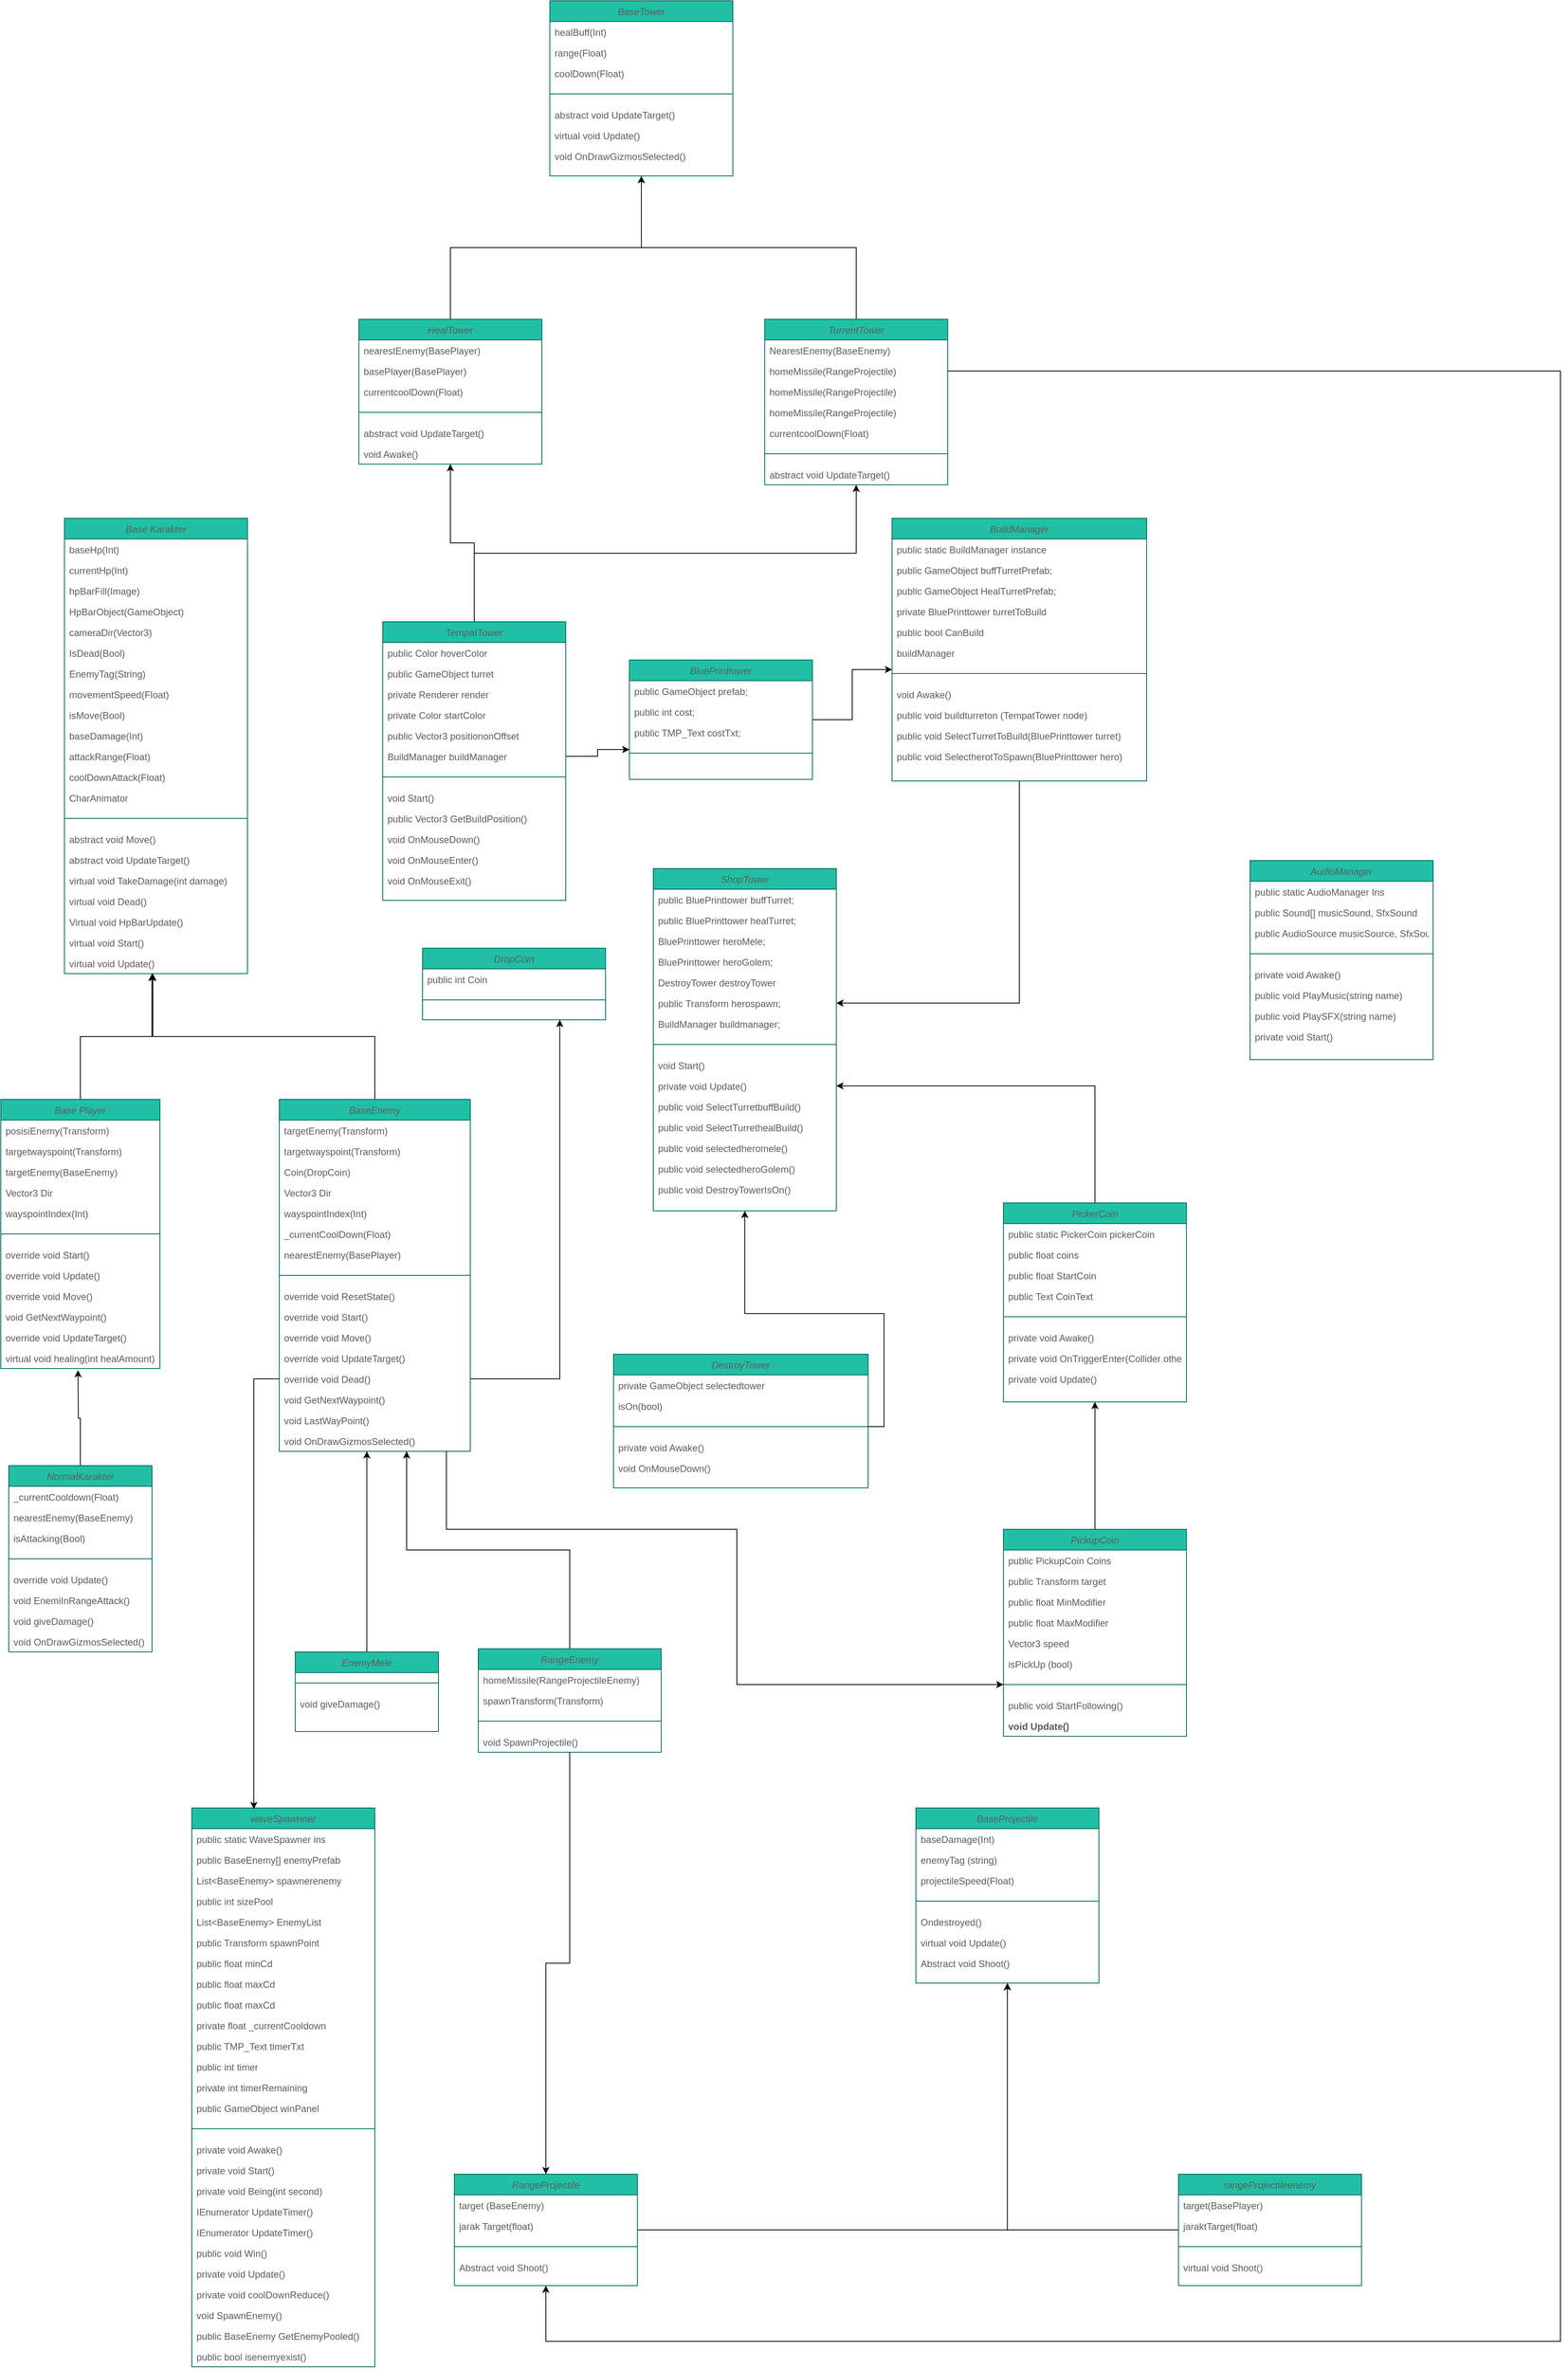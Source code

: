 <mxfile version="20.5.3" type="github">
  <diagram id="C5RBs43oDa-KdzZeNtuy" name="Page-1">
    <mxGraphModel dx="7496" dy="3256" grid="1" gridSize="10" guides="1" tooltips="1" connect="1" arrows="1" fold="1" page="1" pageScale="1" pageWidth="10000" pageHeight="10000" math="0" shadow="0">
      <root>
        <mxCell id="WIyWlLk6GJQsqaUBKTNV-0" />
        <mxCell id="WIyWlLk6GJQsqaUBKTNV-1" parent="WIyWlLk6GJQsqaUBKTNV-0" />
        <mxCell id="5Ni4riRimKC9bWE-lB6T-38" style="edgeStyle=orthogonalEdgeStyle;rounded=0;orthogonalLoop=1;jettySize=auto;html=1;exitX=0.5;exitY=0;exitDx=0;exitDy=0;entryX=0.478;entryY=1.007;entryDx=0;entryDy=0;entryPerimeter=0;" edge="1" parent="WIyWlLk6GJQsqaUBKTNV-1" source="mVQ62T8jJafHf4iKR1i1-62" target="5Ni4riRimKC9bWE-lB6T-22">
          <mxGeometry relative="1" as="geometry" />
        </mxCell>
        <mxCell id="mVQ62T8jJafHf4iKR1i1-62" value="Base Player" style="swimlane;fontStyle=2;align=center;verticalAlign=top;childLayout=stackLayout;horizontal=1;startSize=26;horizontalStack=0;resizeParent=1;resizeLast=0;collapsible=1;marginBottom=0;rounded=0;shadow=0;strokeWidth=1;fillColor=#21C0A5;strokeColor=#006658;fontColor=#5C5C5C;" parent="WIyWlLk6GJQsqaUBKTNV-1" vertex="1">
          <mxGeometry x="1530" y="2010" width="200" height="338" as="geometry">
            <mxRectangle x="80" y="70" width="160" height="26" as="alternateBounds" />
          </mxGeometry>
        </mxCell>
        <mxCell id="mVQ62T8jJafHf4iKR1i1-63" value="posisiEnemy(Transform)" style="text;align=left;verticalAlign=top;spacingLeft=4;spacingRight=4;overflow=hidden;rotatable=0;points=[[0,0.5],[1,0.5]];portConstraint=eastwest;fontColor=#5C5C5C;" parent="mVQ62T8jJafHf4iKR1i1-62" vertex="1">
          <mxGeometry y="26" width="200" height="26" as="geometry" />
        </mxCell>
        <mxCell id="mVQ62T8jJafHf4iKR1i1-64" value="targetwayspoint(Transform)" style="text;align=left;verticalAlign=top;spacingLeft=4;spacingRight=4;overflow=hidden;rotatable=0;points=[[0,0.5],[1,0.5]];portConstraint=eastwest;rounded=0;shadow=0;html=0;fontColor=#5C5C5C;" parent="mVQ62T8jJafHf4iKR1i1-62" vertex="1">
          <mxGeometry y="52" width="200" height="26" as="geometry" />
        </mxCell>
        <mxCell id="mVQ62T8jJafHf4iKR1i1-65" value="targetEnemy(BaseEnemy)" style="text;align=left;verticalAlign=top;spacingLeft=4;spacingRight=4;overflow=hidden;rotatable=0;points=[[0,0.5],[1,0.5]];portConstraint=eastwest;rounded=0;shadow=0;html=0;fontColor=#5C5C5C;" parent="mVQ62T8jJafHf4iKR1i1-62" vertex="1">
          <mxGeometry y="78" width="200" height="26" as="geometry" />
        </mxCell>
        <mxCell id="mVQ62T8jJafHf4iKR1i1-66" value="Vector3 Dir" style="text;align=left;verticalAlign=top;spacingLeft=4;spacingRight=4;overflow=hidden;rotatable=0;points=[[0,0.5],[1,0.5]];portConstraint=eastwest;rounded=0;shadow=0;html=0;fontColor=#5C5C5C;" parent="mVQ62T8jJafHf4iKR1i1-62" vertex="1">
          <mxGeometry y="104" width="200" height="26" as="geometry" />
        </mxCell>
        <mxCell id="mVQ62T8jJafHf4iKR1i1-67" value="wayspointIndex(Int)" style="text;align=left;verticalAlign=top;spacingLeft=4;spacingRight=4;overflow=hidden;rotatable=0;points=[[0,0.5],[1,0.5]];portConstraint=eastwest;rounded=0;shadow=0;html=0;fontColor=#5C5C5C;" parent="mVQ62T8jJafHf4iKR1i1-62" vertex="1">
          <mxGeometry y="130" width="200" height="26" as="geometry" />
        </mxCell>
        <mxCell id="mVQ62T8jJafHf4iKR1i1-68" value="" style="line;html=1;strokeWidth=1;align=left;verticalAlign=middle;spacingTop=-1;spacingLeft=3;spacingRight=3;rotatable=0;labelPosition=right;points=[];portConstraint=eastwest;fillColor=#21C0A5;strokeColor=#006658;fontColor=#5C5C5C;" parent="mVQ62T8jJafHf4iKR1i1-62" vertex="1">
          <mxGeometry y="156" width="200" height="26" as="geometry" />
        </mxCell>
        <mxCell id="mVQ62T8jJafHf4iKR1i1-115" value="override void Start()" style="text;align=left;verticalAlign=top;spacingLeft=4;spacingRight=4;overflow=hidden;rotatable=0;points=[[0,0.5],[1,0.5]];portConstraint=eastwest;fontColor=#5C5C5C;" parent="mVQ62T8jJafHf4iKR1i1-62" vertex="1">
          <mxGeometry y="182" width="200" height="26" as="geometry" />
        </mxCell>
        <mxCell id="mVQ62T8jJafHf4iKR1i1-114" value="override void Update()" style="text;align=left;verticalAlign=top;spacingLeft=4;spacingRight=4;overflow=hidden;rotatable=0;points=[[0,0.5],[1,0.5]];portConstraint=eastwest;fontColor=#5C5C5C;" parent="mVQ62T8jJafHf4iKR1i1-62" vertex="1">
          <mxGeometry y="208" width="200" height="26" as="geometry" />
        </mxCell>
        <mxCell id="mVQ62T8jJafHf4iKR1i1-117" value="override void Move()" style="text;align=left;verticalAlign=top;spacingLeft=4;spacingRight=4;overflow=hidden;rotatable=0;points=[[0,0.5],[1,0.5]];portConstraint=eastwest;fontColor=#5C5C5C;" parent="mVQ62T8jJafHf4iKR1i1-62" vertex="1">
          <mxGeometry y="234" width="200" height="26" as="geometry" />
        </mxCell>
        <mxCell id="mVQ62T8jJafHf4iKR1i1-122" value="void GetNextWaypoint()" style="text;align=left;verticalAlign=top;spacingLeft=4;spacingRight=4;overflow=hidden;rotatable=0;points=[[0,0.5],[1,0.5]];portConstraint=eastwest;fontColor=#5C5C5C;" parent="mVQ62T8jJafHf4iKR1i1-62" vertex="1">
          <mxGeometry y="260" width="200" height="26" as="geometry" />
        </mxCell>
        <mxCell id="mVQ62T8jJafHf4iKR1i1-116" value="override void UpdateTarget()" style="text;align=left;verticalAlign=top;spacingLeft=4;spacingRight=4;overflow=hidden;rotatable=0;points=[[0,0.5],[1,0.5]];portConstraint=eastwest;fontColor=#5C5C5C;" parent="mVQ62T8jJafHf4iKR1i1-62" vertex="1">
          <mxGeometry y="286" width="200" height="26" as="geometry" />
        </mxCell>
        <mxCell id="5Ni4riRimKC9bWE-lB6T-30" value="virtual void healing(int healAmount)" style="text;align=left;verticalAlign=top;spacingLeft=4;spacingRight=4;overflow=hidden;rotatable=0;points=[[0,0.5],[1,0.5]];portConstraint=eastwest;fontColor=#5C5C5C;" vertex="1" parent="mVQ62T8jJafHf4iKR1i1-62">
          <mxGeometry y="312" width="200" height="26" as="geometry" />
        </mxCell>
        <mxCell id="5Ni4riRimKC9bWE-lB6T-37" style="edgeStyle=orthogonalEdgeStyle;rounded=0;orthogonalLoop=1;jettySize=auto;html=1;exitX=0.5;exitY=0;exitDx=0;exitDy=0;" edge="1" parent="WIyWlLk6GJQsqaUBKTNV-1" source="mVQ62T8jJafHf4iKR1i1-94">
          <mxGeometry relative="1" as="geometry">
            <mxPoint x="1627" y="2350" as="targetPoint" />
          </mxGeometry>
        </mxCell>
        <mxCell id="mVQ62T8jJafHf4iKR1i1-94" value="NormalKarakter" style="swimlane;fontStyle=2;align=center;verticalAlign=top;childLayout=stackLayout;horizontal=1;startSize=26;horizontalStack=0;resizeParent=1;resizeLast=0;collapsible=1;marginBottom=0;rounded=0;shadow=0;strokeWidth=1;fillColor=#21C0A5;strokeColor=#006658;fontColor=#5C5C5C;" parent="WIyWlLk6GJQsqaUBKTNV-1" vertex="1">
          <mxGeometry x="1540" y="2470" width="180" height="234" as="geometry">
            <mxRectangle x="80" y="70" width="160" height="26" as="alternateBounds" />
          </mxGeometry>
        </mxCell>
        <mxCell id="5Ni4riRimKC9bWE-lB6T-31" value="_currentCooldown(Float)" style="text;align=left;verticalAlign=top;spacingLeft=4;spacingRight=4;overflow=hidden;rotatable=0;points=[[0,0.5],[1,0.5]];portConstraint=eastwest;fontColor=#5C5C5C;" vertex="1" parent="mVQ62T8jJafHf4iKR1i1-94">
          <mxGeometry y="26" width="180" height="26" as="geometry" />
        </mxCell>
        <mxCell id="5Ni4riRimKC9bWE-lB6T-32" value="nearestEnemy(BaseEnemy)" style="text;align=left;verticalAlign=top;spacingLeft=4;spacingRight=4;overflow=hidden;rotatable=0;points=[[0,0.5],[1,0.5]];portConstraint=eastwest;fontColor=#5C5C5C;" vertex="1" parent="mVQ62T8jJafHf4iKR1i1-94">
          <mxGeometry y="52" width="180" height="26" as="geometry" />
        </mxCell>
        <mxCell id="5Ni4riRimKC9bWE-lB6T-34" value="isAttacking(Bool)" style="text;align=left;verticalAlign=top;spacingLeft=4;spacingRight=4;overflow=hidden;rotatable=0;points=[[0,0.5],[1,0.5]];portConstraint=eastwest;fontColor=#5C5C5C;" vertex="1" parent="mVQ62T8jJafHf4iKR1i1-94">
          <mxGeometry y="78" width="180" height="26" as="geometry" />
        </mxCell>
        <mxCell id="mVQ62T8jJafHf4iKR1i1-95" value="" style="line;html=1;strokeWidth=1;align=left;verticalAlign=middle;spacingTop=-1;spacingLeft=3;spacingRight=3;rotatable=0;labelPosition=right;points=[];portConstraint=eastwest;fillColor=#21C0A5;strokeColor=#006658;fontColor=#5C5C5C;" parent="mVQ62T8jJafHf4iKR1i1-94" vertex="1">
          <mxGeometry y="104" width="180" height="26" as="geometry" />
        </mxCell>
        <mxCell id="mVQ62T8jJafHf4iKR1i1-128" value="override void Update()" style="text;align=left;verticalAlign=top;spacingLeft=4;spacingRight=4;overflow=hidden;rotatable=0;points=[[0,0.5],[1,0.5]];portConstraint=eastwest;fontColor=#5C5C5C;" parent="mVQ62T8jJafHf4iKR1i1-94" vertex="1">
          <mxGeometry y="130" width="180" height="26" as="geometry" />
        </mxCell>
        <mxCell id="5Ni4riRimKC9bWE-lB6T-33" value="void EnemiInRangeAttack()" style="text;align=left;verticalAlign=top;spacingLeft=4;spacingRight=4;overflow=hidden;rotatable=0;points=[[0,0.5],[1,0.5]];portConstraint=eastwest;fontColor=#5C5C5C;" vertex="1" parent="mVQ62T8jJafHf4iKR1i1-94">
          <mxGeometry y="156" width="180" height="26" as="geometry" />
        </mxCell>
        <mxCell id="5Ni4riRimKC9bWE-lB6T-35" value="void giveDamage()" style="text;align=left;verticalAlign=top;spacingLeft=4;spacingRight=4;overflow=hidden;rotatable=0;points=[[0,0.5],[1,0.5]];portConstraint=eastwest;fontColor=#5C5C5C;" vertex="1" parent="mVQ62T8jJafHf4iKR1i1-94">
          <mxGeometry y="182" width="180" height="26" as="geometry" />
        </mxCell>
        <mxCell id="5Ni4riRimKC9bWE-lB6T-36" value="void OnDrawGizmosSelected()" style="text;align=left;verticalAlign=top;spacingLeft=4;spacingRight=4;overflow=hidden;rotatable=0;points=[[0,0.5],[1,0.5]];portConstraint=eastwest;fontColor=#5C5C5C;" vertex="1" parent="mVQ62T8jJafHf4iKR1i1-94">
          <mxGeometry y="208" width="180" height="26" as="geometry" />
        </mxCell>
        <mxCell id="5Ni4riRimKC9bWE-lB6T-0" value="Base Karakter" style="swimlane;fontStyle=2;align=center;verticalAlign=top;childLayout=stackLayout;horizontal=1;startSize=26;horizontalStack=0;resizeParent=1;resizeLast=0;collapsible=1;marginBottom=0;rounded=0;shadow=0;strokeWidth=1;fillColor=#21C0A5;strokeColor=#006658;fontColor=#5C5C5C;" vertex="1" parent="WIyWlLk6GJQsqaUBKTNV-1">
          <mxGeometry x="1610" y="1280" width="230" height="572" as="geometry">
            <mxRectangle x="80" y="70" width="160" height="26" as="alternateBounds" />
          </mxGeometry>
        </mxCell>
        <mxCell id="5Ni4riRimKC9bWE-lB6T-1" value="baseHp(Int)" style="text;align=left;verticalAlign=top;spacingLeft=4;spacingRight=4;overflow=hidden;rotatable=0;points=[[0,0.5],[1,0.5]];portConstraint=eastwest;fontColor=#5C5C5C;" vertex="1" parent="5Ni4riRimKC9bWE-lB6T-0">
          <mxGeometry y="26" width="230" height="26" as="geometry" />
        </mxCell>
        <mxCell id="5Ni4riRimKC9bWE-lB6T-4" value="currentHp(Int)" style="text;align=left;verticalAlign=top;spacingLeft=4;spacingRight=4;overflow=hidden;rotatable=0;points=[[0,0.5],[1,0.5]];portConstraint=eastwest;rounded=0;shadow=0;html=0;fontColor=#5C5C5C;" vertex="1" parent="5Ni4riRimKC9bWE-lB6T-0">
          <mxGeometry y="52" width="230" height="26" as="geometry" />
        </mxCell>
        <mxCell id="5Ni4riRimKC9bWE-lB6T-2" value="hpBarFill(Image)" style="text;align=left;verticalAlign=top;spacingLeft=4;spacingRight=4;overflow=hidden;rotatable=0;points=[[0,0.5],[1,0.5]];portConstraint=eastwest;rounded=0;shadow=0;html=0;fontColor=#5C5C5C;" vertex="1" parent="5Ni4riRimKC9bWE-lB6T-0">
          <mxGeometry y="78" width="230" height="26" as="geometry" />
        </mxCell>
        <mxCell id="5Ni4riRimKC9bWE-lB6T-3" value="HpBarObject(GameObject)" style="text;align=left;verticalAlign=top;spacingLeft=4;spacingRight=4;overflow=hidden;rotatable=0;points=[[0,0.5],[1,0.5]];portConstraint=eastwest;rounded=0;shadow=0;html=0;fontColor=#5C5C5C;" vertex="1" parent="5Ni4riRimKC9bWE-lB6T-0">
          <mxGeometry y="104" width="230" height="26" as="geometry" />
        </mxCell>
        <mxCell id="5Ni4riRimKC9bWE-lB6T-19" value="cameraDir(Vector3)" style="text;align=left;verticalAlign=top;spacingLeft=4;spacingRight=4;overflow=hidden;rotatable=0;points=[[0,0.5],[1,0.5]];portConstraint=eastwest;rounded=0;shadow=0;html=0;fontColor=#5C5C5C;" vertex="1" parent="5Ni4riRimKC9bWE-lB6T-0">
          <mxGeometry y="130" width="230" height="26" as="geometry" />
        </mxCell>
        <mxCell id="5Ni4riRimKC9bWE-lB6T-5" value="IsDead(Bool)" style="text;align=left;verticalAlign=top;spacingLeft=4;spacingRight=4;overflow=hidden;rotatable=0;points=[[0,0.5],[1,0.5]];portConstraint=eastwest;rounded=0;shadow=0;html=0;fontColor=#5C5C5C;" vertex="1" parent="5Ni4riRimKC9bWE-lB6T-0">
          <mxGeometry y="156" width="230" height="26" as="geometry" />
        </mxCell>
        <mxCell id="5Ni4riRimKC9bWE-lB6T-6" value="EnemyTag(String)" style="text;align=left;verticalAlign=top;spacingLeft=4;spacingRight=4;overflow=hidden;rotatable=0;points=[[0,0.5],[1,0.5]];portConstraint=eastwest;fontColor=#5C5C5C;" vertex="1" parent="5Ni4riRimKC9bWE-lB6T-0">
          <mxGeometry y="182" width="230" height="26" as="geometry" />
        </mxCell>
        <mxCell id="5Ni4riRimKC9bWE-lB6T-13" value="movementSpeed(Float)" style="text;align=left;verticalAlign=top;spacingLeft=4;spacingRight=4;overflow=hidden;rotatable=0;points=[[0,0.5],[1,0.5]];portConstraint=eastwest;fontColor=#5C5C5C;" vertex="1" parent="5Ni4riRimKC9bWE-lB6T-0">
          <mxGeometry y="208" width="230" height="26" as="geometry" />
        </mxCell>
        <mxCell id="5Ni4riRimKC9bWE-lB6T-14" value="isMove(Bool)" style="text;align=left;verticalAlign=top;spacingLeft=4;spacingRight=4;overflow=hidden;rotatable=0;points=[[0,0.5],[1,0.5]];portConstraint=eastwest;fontColor=#5C5C5C;" vertex="1" parent="5Ni4riRimKC9bWE-lB6T-0">
          <mxGeometry y="234" width="230" height="26" as="geometry" />
        </mxCell>
        <mxCell id="5Ni4riRimKC9bWE-lB6T-15" value="baseDamage(Int)" style="text;align=left;verticalAlign=top;spacingLeft=4;spacingRight=4;overflow=hidden;rotatable=0;points=[[0,0.5],[1,0.5]];portConstraint=eastwest;fontColor=#5C5C5C;" vertex="1" parent="5Ni4riRimKC9bWE-lB6T-0">
          <mxGeometry y="260" width="230" height="26" as="geometry" />
        </mxCell>
        <mxCell id="5Ni4riRimKC9bWE-lB6T-16" value="attackRange(Float)" style="text;align=left;verticalAlign=top;spacingLeft=4;spacingRight=4;overflow=hidden;rotatable=0;points=[[0,0.5],[1,0.5]];portConstraint=eastwest;fontColor=#5C5C5C;" vertex="1" parent="5Ni4riRimKC9bWE-lB6T-0">
          <mxGeometry y="286" width="230" height="26" as="geometry" />
        </mxCell>
        <mxCell id="5Ni4riRimKC9bWE-lB6T-17" value="coolDownAttack(Float)" style="text;align=left;verticalAlign=top;spacingLeft=4;spacingRight=4;overflow=hidden;rotatable=0;points=[[0,0.5],[1,0.5]];portConstraint=eastwest;fontColor=#5C5C5C;" vertex="1" parent="5Ni4riRimKC9bWE-lB6T-0">
          <mxGeometry y="312" width="230" height="26" as="geometry" />
        </mxCell>
        <mxCell id="5Ni4riRimKC9bWE-lB6T-18" value="CharAnimator" style="text;align=left;verticalAlign=top;spacingLeft=4;spacingRight=4;overflow=hidden;rotatable=0;points=[[0,0.5],[1,0.5]];portConstraint=eastwest;fontColor=#5C5C5C;" vertex="1" parent="5Ni4riRimKC9bWE-lB6T-0">
          <mxGeometry y="338" width="230" height="26" as="geometry" />
        </mxCell>
        <mxCell id="5Ni4riRimKC9bWE-lB6T-7" value="" style="line;html=1;strokeWidth=1;align=left;verticalAlign=middle;spacingTop=-1;spacingLeft=3;spacingRight=3;rotatable=0;labelPosition=right;points=[];portConstraint=eastwest;fillColor=#21C0A5;strokeColor=#006658;fontColor=#5C5C5C;" vertex="1" parent="5Ni4riRimKC9bWE-lB6T-0">
          <mxGeometry y="364" width="230" height="26" as="geometry" />
        </mxCell>
        <mxCell id="5Ni4riRimKC9bWE-lB6T-8" value="abstract void Move()" style="text;align=left;verticalAlign=top;spacingLeft=4;spacingRight=4;overflow=hidden;rotatable=0;points=[[0,0.5],[1,0.5]];portConstraint=eastwest;fontColor=#5C5C5C;" vertex="1" parent="5Ni4riRimKC9bWE-lB6T-0">
          <mxGeometry y="390" width="230" height="26" as="geometry" />
        </mxCell>
        <mxCell id="5Ni4riRimKC9bWE-lB6T-9" value="abstract void UpdateTarget()" style="text;align=left;verticalAlign=top;spacingLeft=4;spacingRight=4;overflow=hidden;rotatable=0;points=[[0,0.5],[1,0.5]];portConstraint=eastwest;fontColor=#5C5C5C;" vertex="1" parent="5Ni4riRimKC9bWE-lB6T-0">
          <mxGeometry y="416" width="230" height="26" as="geometry" />
        </mxCell>
        <mxCell id="5Ni4riRimKC9bWE-lB6T-10" value="virtual void TakeDamage(int damage)" style="text;align=left;verticalAlign=top;spacingLeft=4;spacingRight=4;overflow=hidden;rotatable=0;points=[[0,0.5],[1,0.5]];portConstraint=eastwest;fontColor=#5C5C5C;" vertex="1" parent="5Ni4riRimKC9bWE-lB6T-0">
          <mxGeometry y="442" width="230" height="26" as="geometry" />
        </mxCell>
        <mxCell id="5Ni4riRimKC9bWE-lB6T-11" value="virtual void Dead()" style="text;align=left;verticalAlign=top;spacingLeft=4;spacingRight=4;overflow=hidden;rotatable=0;points=[[0,0.5],[1,0.5]];portConstraint=eastwest;fontColor=#5C5C5C;" vertex="1" parent="5Ni4riRimKC9bWE-lB6T-0">
          <mxGeometry y="468" width="230" height="26" as="geometry" />
        </mxCell>
        <mxCell id="5Ni4riRimKC9bWE-lB6T-12" value="Virtual void HpBarUpdate()" style="text;align=left;verticalAlign=top;spacingLeft=4;spacingRight=4;overflow=hidden;rotatable=0;points=[[0,0.5],[1,0.5]];portConstraint=eastwest;fontColor=#5C5C5C;" vertex="1" parent="5Ni4riRimKC9bWE-lB6T-0">
          <mxGeometry y="494" width="230" height="26" as="geometry" />
        </mxCell>
        <mxCell id="5Ni4riRimKC9bWE-lB6T-20" value="virtual void Start()" style="text;align=left;verticalAlign=top;spacingLeft=4;spacingRight=4;overflow=hidden;rotatable=0;points=[[0,0.5],[1,0.5]];portConstraint=eastwest;fontColor=#5C5C5C;" vertex="1" parent="5Ni4riRimKC9bWE-lB6T-0">
          <mxGeometry y="520" width="230" height="26" as="geometry" />
        </mxCell>
        <mxCell id="5Ni4riRimKC9bWE-lB6T-22" value="virtual void Update()" style="text;align=left;verticalAlign=top;spacingLeft=4;spacingRight=4;overflow=hidden;rotatable=0;points=[[0,0.5],[1,0.5]];portConstraint=eastwest;fontColor=#5C5C5C;" vertex="1" parent="5Ni4riRimKC9bWE-lB6T-0">
          <mxGeometry y="546" width="230" height="26" as="geometry" />
        </mxCell>
        <mxCell id="5Ni4riRimKC9bWE-lB6T-54" style="edgeStyle=orthogonalEdgeStyle;rounded=0;orthogonalLoop=1;jettySize=auto;html=1;entryX=0.483;entryY=1;entryDx=0;entryDy=0;entryPerimeter=0;" edge="1" parent="WIyWlLk6GJQsqaUBKTNV-1" source="5Ni4riRimKC9bWE-lB6T-39" target="5Ni4riRimKC9bWE-lB6T-22">
          <mxGeometry relative="1" as="geometry" />
        </mxCell>
        <mxCell id="5Ni4riRimKC9bWE-lB6T-39" value="BaseEnemy" style="swimlane;fontStyle=2;align=center;verticalAlign=top;childLayout=stackLayout;horizontal=1;startSize=26;horizontalStack=0;resizeParent=1;resizeLast=0;collapsible=1;marginBottom=0;rounded=0;shadow=0;strokeWidth=1;fillColor=#21C0A5;strokeColor=#006658;fontColor=#5C5C5C;" vertex="1" parent="WIyWlLk6GJQsqaUBKTNV-1">
          <mxGeometry x="1880" y="2010" width="240" height="442" as="geometry">
            <mxRectangle x="80" y="70" width="160" height="26" as="alternateBounds" />
          </mxGeometry>
        </mxCell>
        <mxCell id="5Ni4riRimKC9bWE-lB6T-40" value="targetEnemy(Transform)" style="text;align=left;verticalAlign=top;spacingLeft=4;spacingRight=4;overflow=hidden;rotatable=0;points=[[0,0.5],[1,0.5]];portConstraint=eastwest;fontColor=#5C5C5C;" vertex="1" parent="5Ni4riRimKC9bWE-lB6T-39">
          <mxGeometry y="26" width="240" height="26" as="geometry" />
        </mxCell>
        <mxCell id="5Ni4riRimKC9bWE-lB6T-41" value="targetwayspoint(Transform)" style="text;align=left;verticalAlign=top;spacingLeft=4;spacingRight=4;overflow=hidden;rotatable=0;points=[[0,0.5],[1,0.5]];portConstraint=eastwest;rounded=0;shadow=0;html=0;fontColor=#5C5C5C;" vertex="1" parent="5Ni4riRimKC9bWE-lB6T-39">
          <mxGeometry y="52" width="240" height="26" as="geometry" />
        </mxCell>
        <mxCell id="5Ni4riRimKC9bWE-lB6T-42" value="Coin(DropCoin)" style="text;align=left;verticalAlign=top;spacingLeft=4;spacingRight=4;overflow=hidden;rotatable=0;points=[[0,0.5],[1,0.5]];portConstraint=eastwest;rounded=0;shadow=0;html=0;fontColor=#5C5C5C;" vertex="1" parent="5Ni4riRimKC9bWE-lB6T-39">
          <mxGeometry y="78" width="240" height="26" as="geometry" />
        </mxCell>
        <mxCell id="5Ni4riRimKC9bWE-lB6T-43" value="Vector3 Dir" style="text;align=left;verticalAlign=top;spacingLeft=4;spacingRight=4;overflow=hidden;rotatable=0;points=[[0,0.5],[1,0.5]];portConstraint=eastwest;rounded=0;shadow=0;html=0;fontColor=#5C5C5C;" vertex="1" parent="5Ni4riRimKC9bWE-lB6T-39">
          <mxGeometry y="104" width="240" height="26" as="geometry" />
        </mxCell>
        <mxCell id="5Ni4riRimKC9bWE-lB6T-44" value="wayspointIndex(Int)" style="text;align=left;verticalAlign=top;spacingLeft=4;spacingRight=4;overflow=hidden;rotatable=0;points=[[0,0.5],[1,0.5]];portConstraint=eastwest;rounded=0;shadow=0;html=0;fontColor=#5C5C5C;" vertex="1" parent="5Ni4riRimKC9bWE-lB6T-39">
          <mxGeometry y="130" width="240" height="26" as="geometry" />
        </mxCell>
        <mxCell id="5Ni4riRimKC9bWE-lB6T-52" value="_currentCoolDown(Float)" style="text;align=left;verticalAlign=top;spacingLeft=4;spacingRight=4;overflow=hidden;rotatable=0;points=[[0,0.5],[1,0.5]];portConstraint=eastwest;rounded=0;shadow=0;html=0;fontColor=#5C5C5C;" vertex="1" parent="5Ni4riRimKC9bWE-lB6T-39">
          <mxGeometry y="156" width="240" height="26" as="geometry" />
        </mxCell>
        <mxCell id="5Ni4riRimKC9bWE-lB6T-53" value="nearestEnemy(BasePlayer)" style="text;align=left;verticalAlign=top;spacingLeft=4;spacingRight=4;overflow=hidden;rotatable=0;points=[[0,0.5],[1,0.5]];portConstraint=eastwest;rounded=0;shadow=0;html=0;fontColor=#5C5C5C;" vertex="1" parent="5Ni4riRimKC9bWE-lB6T-39">
          <mxGeometry y="182" width="240" height="26" as="geometry" />
        </mxCell>
        <mxCell id="5Ni4riRimKC9bWE-lB6T-45" value="" style="line;html=1;strokeWidth=1;align=left;verticalAlign=middle;spacingTop=-1;spacingLeft=3;spacingRight=3;rotatable=0;labelPosition=right;points=[];portConstraint=eastwest;fillColor=#21C0A5;strokeColor=#006658;fontColor=#5C5C5C;" vertex="1" parent="5Ni4riRimKC9bWE-lB6T-39">
          <mxGeometry y="208" width="240" height="26" as="geometry" />
        </mxCell>
        <mxCell id="5Ni4riRimKC9bWE-lB6T-46" value="override void ResetState()" style="text;align=left;verticalAlign=top;spacingLeft=4;spacingRight=4;overflow=hidden;rotatable=0;points=[[0,0.5],[1,0.5]];portConstraint=eastwest;fontColor=#5C5C5C;" vertex="1" parent="5Ni4riRimKC9bWE-lB6T-39">
          <mxGeometry y="234" width="240" height="26" as="geometry" />
        </mxCell>
        <mxCell id="5Ni4riRimKC9bWE-lB6T-47" value="override void Start()" style="text;align=left;verticalAlign=top;spacingLeft=4;spacingRight=4;overflow=hidden;rotatable=0;points=[[0,0.5],[1,0.5]];portConstraint=eastwest;fontColor=#5C5C5C;" vertex="1" parent="5Ni4riRimKC9bWE-lB6T-39">
          <mxGeometry y="260" width="240" height="26" as="geometry" />
        </mxCell>
        <mxCell id="5Ni4riRimKC9bWE-lB6T-48" value="override void Move()" style="text;align=left;verticalAlign=top;spacingLeft=4;spacingRight=4;overflow=hidden;rotatable=0;points=[[0,0.5],[1,0.5]];portConstraint=eastwest;fontColor=#5C5C5C;" vertex="1" parent="5Ni4riRimKC9bWE-lB6T-39">
          <mxGeometry y="286" width="240" height="26" as="geometry" />
        </mxCell>
        <mxCell id="5Ni4riRimKC9bWE-lB6T-50" value="override void UpdateTarget()" style="text;align=left;verticalAlign=top;spacingLeft=4;spacingRight=4;overflow=hidden;rotatable=0;points=[[0,0.5],[1,0.5]];portConstraint=eastwest;fontColor=#5C5C5C;" vertex="1" parent="5Ni4riRimKC9bWE-lB6T-39">
          <mxGeometry y="312" width="240" height="26" as="geometry" />
        </mxCell>
        <mxCell id="5Ni4riRimKC9bWE-lB6T-51" value="override void Dead()" style="text;align=left;verticalAlign=top;spacingLeft=4;spacingRight=4;overflow=hidden;rotatable=0;points=[[0,0.5],[1,0.5]];portConstraint=eastwest;fontColor=#5C5C5C;" vertex="1" parent="5Ni4riRimKC9bWE-lB6T-39">
          <mxGeometry y="338" width="240" height="26" as="geometry" />
        </mxCell>
        <mxCell id="5Ni4riRimKC9bWE-lB6T-49" value="void GetNextWaypoint()" style="text;align=left;verticalAlign=top;spacingLeft=4;spacingRight=4;overflow=hidden;rotatable=0;points=[[0,0.5],[1,0.5]];portConstraint=eastwest;fontColor=#5C5C5C;" vertex="1" parent="5Ni4riRimKC9bWE-lB6T-39">
          <mxGeometry y="364" width="240" height="26" as="geometry" />
        </mxCell>
        <mxCell id="5Ni4riRimKC9bWE-lB6T-56" value="void LastWayPoint()" style="text;align=left;verticalAlign=top;spacingLeft=4;spacingRight=4;overflow=hidden;rotatable=0;points=[[0,0.5],[1,0.5]];portConstraint=eastwest;fontColor=#5C5C5C;" vertex="1" parent="5Ni4riRimKC9bWE-lB6T-39">
          <mxGeometry y="390" width="240" height="26" as="geometry" />
        </mxCell>
        <mxCell id="5Ni4riRimKC9bWE-lB6T-57" value="void OnDrawGizmosSelected()" style="text;align=left;verticalAlign=top;spacingLeft=4;spacingRight=4;overflow=hidden;rotatable=0;points=[[0,0.5],[1,0.5]];portConstraint=eastwest;fontColor=#5C5C5C;" vertex="1" parent="5Ni4riRimKC9bWE-lB6T-39">
          <mxGeometry y="416" width="240" height="26" as="geometry" />
        </mxCell>
        <mxCell id="5Ni4riRimKC9bWE-lB6T-74" style="edgeStyle=orthogonalEdgeStyle;rounded=0;orthogonalLoop=1;jettySize=auto;html=1;" edge="1" parent="WIyWlLk6GJQsqaUBKTNV-1" source="5Ni4riRimKC9bWE-lB6T-58" target="5Ni4riRimKC9bWE-lB6T-39">
          <mxGeometry relative="1" as="geometry">
            <mxPoint x="2020" y="2490" as="targetPoint" />
            <Array as="points">
              <mxPoint x="1990" y="2520" />
              <mxPoint x="1990" y="2520" />
            </Array>
          </mxGeometry>
        </mxCell>
        <mxCell id="5Ni4riRimKC9bWE-lB6T-58" value="EnemyMele" style="swimlane;fontStyle=2;align=center;verticalAlign=top;childLayout=stackLayout;horizontal=1;startSize=26;horizontalStack=0;resizeParent=1;resizeLast=0;collapsible=1;marginBottom=0;rounded=0;shadow=0;strokeWidth=1;fillColor=#21C0A5;strokeColor=#006658;fontColor=#5C5C5C;" vertex="1" parent="WIyWlLk6GJQsqaUBKTNV-1">
          <mxGeometry x="1900" y="2704" width="180" height="100" as="geometry">
            <mxRectangle x="80" y="70" width="160" height="26" as="alternateBounds" />
          </mxGeometry>
        </mxCell>
        <mxCell id="5Ni4riRimKC9bWE-lB6T-62" value="" style="line;html=1;strokeWidth=1;align=left;verticalAlign=middle;spacingTop=-1;spacingLeft=3;spacingRight=3;rotatable=0;labelPosition=right;points=[];portConstraint=eastwest;fillColor=#21C0A5;strokeColor=#006658;fontColor=#5C5C5C;" vertex="1" parent="5Ni4riRimKC9bWE-lB6T-58">
          <mxGeometry y="26" width="180" height="26" as="geometry" />
        </mxCell>
        <mxCell id="5Ni4riRimKC9bWE-lB6T-63" value="void giveDamage()" style="text;align=left;verticalAlign=top;spacingLeft=4;spacingRight=4;overflow=hidden;rotatable=0;points=[[0,0.5],[1,0.5]];portConstraint=eastwest;fontColor=#5C5C5C;" vertex="1" parent="5Ni4riRimKC9bWE-lB6T-58">
          <mxGeometry y="52" width="180" height="26" as="geometry" />
        </mxCell>
        <mxCell id="5Ni4riRimKC9bWE-lB6T-76" style="edgeStyle=orthogonalEdgeStyle;rounded=0;orthogonalLoop=1;jettySize=auto;html=1;exitX=0.5;exitY=0;exitDx=0;exitDy=0;" edge="1" parent="WIyWlLk6GJQsqaUBKTNV-1" source="5Ni4riRimKC9bWE-lB6T-67" target="5Ni4riRimKC9bWE-lB6T-39">
          <mxGeometry relative="1" as="geometry">
            <Array as="points">
              <mxPoint x="2245" y="2576" />
              <mxPoint x="2040" y="2576" />
            </Array>
          </mxGeometry>
        </mxCell>
        <mxCell id="5Ni4riRimKC9bWE-lB6T-485" style="edgeStyle=orthogonalEdgeStyle;rounded=0;orthogonalLoop=1;jettySize=auto;html=1;entryX=0.5;entryY=0;entryDx=0;entryDy=0;" edge="1" parent="WIyWlLk6GJQsqaUBKTNV-1" source="5Ni4riRimKC9bWE-lB6T-67" target="5Ni4riRimKC9bWE-lB6T-136">
          <mxGeometry relative="1" as="geometry">
            <mxPoint x="2300" y="2890" as="sourcePoint" />
          </mxGeometry>
        </mxCell>
        <mxCell id="5Ni4riRimKC9bWE-lB6T-67" value="RangeEnemy" style="swimlane;fontStyle=2;align=center;verticalAlign=top;childLayout=stackLayout;horizontal=1;startSize=26;horizontalStack=0;resizeParent=1;resizeLast=0;collapsible=1;marginBottom=0;rounded=0;shadow=0;strokeWidth=1;fillColor=#21C0A5;strokeColor=#006658;fontColor=#5C5C5C;" vertex="1" parent="WIyWlLk6GJQsqaUBKTNV-1">
          <mxGeometry x="2130" y="2700" width="230" height="130" as="geometry">
            <mxRectangle x="80" y="70" width="160" height="26" as="alternateBounds" />
          </mxGeometry>
        </mxCell>
        <mxCell id="5Ni4riRimKC9bWE-lB6T-77" value="homeMissile(RangeProjectileEnemy)" style="text;align=left;verticalAlign=top;spacingLeft=4;spacingRight=4;overflow=hidden;rotatable=0;points=[[0,0.5],[1,0.5]];portConstraint=eastwest;fontColor=#5C5C5C;" vertex="1" parent="5Ni4riRimKC9bWE-lB6T-67">
          <mxGeometry y="26" width="230" height="26" as="geometry" />
        </mxCell>
        <mxCell id="5Ni4riRimKC9bWE-lB6T-78" value="spawnTransform(Transform)" style="text;align=left;verticalAlign=top;spacingLeft=4;spacingRight=4;overflow=hidden;rotatable=0;points=[[0,0.5],[1,0.5]];portConstraint=eastwest;fontColor=#5C5C5C;" vertex="1" parent="5Ni4riRimKC9bWE-lB6T-67">
          <mxGeometry y="52" width="230" height="26" as="geometry" />
        </mxCell>
        <mxCell id="5Ni4riRimKC9bWE-lB6T-68" value="" style="line;html=1;strokeWidth=1;align=left;verticalAlign=middle;spacingTop=-1;spacingLeft=3;spacingRight=3;rotatable=0;labelPosition=right;points=[];portConstraint=eastwest;fillColor=#21C0A5;strokeColor=#006658;fontColor=#5C5C5C;" vertex="1" parent="5Ni4riRimKC9bWE-lB6T-67">
          <mxGeometry y="78" width="230" height="26" as="geometry" />
        </mxCell>
        <mxCell id="5Ni4riRimKC9bWE-lB6T-69" value="void SpawnProjectile()" style="text;align=left;verticalAlign=top;spacingLeft=4;spacingRight=4;overflow=hidden;rotatable=0;points=[[0,0.5],[1,0.5]];portConstraint=eastwest;fontColor=#5C5C5C;" vertex="1" parent="5Ni4riRimKC9bWE-lB6T-67">
          <mxGeometry y="104" width="230" height="26" as="geometry" />
        </mxCell>
        <mxCell id="5Ni4riRimKC9bWE-lB6T-79" value="BaseTower" style="swimlane;fontStyle=2;align=center;verticalAlign=top;childLayout=stackLayout;horizontal=1;startSize=26;horizontalStack=0;resizeParent=1;resizeLast=0;collapsible=1;marginBottom=0;rounded=0;shadow=0;strokeWidth=1;fillColor=#21C0A5;strokeColor=#006658;fontColor=#5C5C5C;" vertex="1" parent="WIyWlLk6GJQsqaUBKTNV-1">
          <mxGeometry x="2220" y="630" width="230" height="220" as="geometry">
            <mxRectangle x="80" y="70" width="160" height="26" as="alternateBounds" />
          </mxGeometry>
        </mxCell>
        <mxCell id="5Ni4riRimKC9bWE-lB6T-80" value="healBuff(Int)" style="text;align=left;verticalAlign=top;spacingLeft=4;spacingRight=4;overflow=hidden;rotatable=0;points=[[0,0.5],[1,0.5]];portConstraint=eastwest;fontColor=#5C5C5C;" vertex="1" parent="5Ni4riRimKC9bWE-lB6T-79">
          <mxGeometry y="26" width="230" height="26" as="geometry" />
        </mxCell>
        <mxCell id="5Ni4riRimKC9bWE-lB6T-81" value="range(Float)" style="text;align=left;verticalAlign=top;spacingLeft=4;spacingRight=4;overflow=hidden;rotatable=0;points=[[0,0.5],[1,0.5]];portConstraint=eastwest;rounded=0;shadow=0;html=0;fontColor=#5C5C5C;" vertex="1" parent="5Ni4riRimKC9bWE-lB6T-79">
          <mxGeometry y="52" width="230" height="26" as="geometry" />
        </mxCell>
        <mxCell id="5Ni4riRimKC9bWE-lB6T-82" value="coolDown(Float)" style="text;align=left;verticalAlign=top;spacingLeft=4;spacingRight=4;overflow=hidden;rotatable=0;points=[[0,0.5],[1,0.5]];portConstraint=eastwest;rounded=0;shadow=0;html=0;fontColor=#5C5C5C;" vertex="1" parent="5Ni4riRimKC9bWE-lB6T-79">
          <mxGeometry y="78" width="230" height="26" as="geometry" />
        </mxCell>
        <mxCell id="5Ni4riRimKC9bWE-lB6T-93" value="" style="line;html=1;strokeWidth=1;align=left;verticalAlign=middle;spacingTop=-1;spacingLeft=3;spacingRight=3;rotatable=0;labelPosition=right;points=[];portConstraint=eastwest;fillColor=#21C0A5;strokeColor=#006658;fontColor=#5C5C5C;" vertex="1" parent="5Ni4riRimKC9bWE-lB6T-79">
          <mxGeometry y="104" width="230" height="26" as="geometry" />
        </mxCell>
        <mxCell id="5Ni4riRimKC9bWE-lB6T-95" value="abstract void UpdateTarget()" style="text;align=left;verticalAlign=top;spacingLeft=4;spacingRight=4;overflow=hidden;rotatable=0;points=[[0,0.5],[1,0.5]];portConstraint=eastwest;fontColor=#5C5C5C;" vertex="1" parent="5Ni4riRimKC9bWE-lB6T-79">
          <mxGeometry y="130" width="230" height="26" as="geometry" />
        </mxCell>
        <mxCell id="5Ni4riRimKC9bWE-lB6T-100" value="virtual void Update()" style="text;align=left;verticalAlign=top;spacingLeft=4;spacingRight=4;overflow=hidden;rotatable=0;points=[[0,0.5],[1,0.5]];portConstraint=eastwest;fontColor=#5C5C5C;" vertex="1" parent="5Ni4riRimKC9bWE-lB6T-79">
          <mxGeometry y="156" width="230" height="26" as="geometry" />
        </mxCell>
        <mxCell id="5Ni4riRimKC9bWE-lB6T-101" value="void OnDrawGizmosSelected()" style="text;align=left;verticalAlign=top;spacingLeft=4;spacingRight=4;overflow=hidden;rotatable=0;points=[[0,0.5],[1,0.5]];portConstraint=eastwest;fontColor=#5C5C5C;" vertex="1" parent="5Ni4riRimKC9bWE-lB6T-79">
          <mxGeometry y="182" width="230" height="26" as="geometry" />
        </mxCell>
        <mxCell id="5Ni4riRimKC9bWE-lB6T-119" style="edgeStyle=orthogonalEdgeStyle;rounded=0;orthogonalLoop=1;jettySize=auto;html=1;exitX=0.5;exitY=0;exitDx=0;exitDy=0;" edge="1" parent="WIyWlLk6GJQsqaUBKTNV-1" source="5Ni4riRimKC9bWE-lB6T-102" target="5Ni4riRimKC9bWE-lB6T-79">
          <mxGeometry relative="1" as="geometry" />
        </mxCell>
        <mxCell id="5Ni4riRimKC9bWE-lB6T-102" value="HealTower" style="swimlane;fontStyle=2;align=center;verticalAlign=top;childLayout=stackLayout;horizontal=1;startSize=26;horizontalStack=0;resizeParent=1;resizeLast=0;collapsible=1;marginBottom=0;rounded=0;shadow=0;strokeWidth=1;fillColor=#21C0A5;strokeColor=#006658;fontColor=#5C5C5C;" vertex="1" parent="WIyWlLk6GJQsqaUBKTNV-1">
          <mxGeometry x="1980" y="1030" width="230" height="182" as="geometry">
            <mxRectangle x="80" y="70" width="160" height="26" as="alternateBounds" />
          </mxGeometry>
        </mxCell>
        <mxCell id="5Ni4riRimKC9bWE-lB6T-103" value="nearestEnemy(BasePlayer)" style="text;align=left;verticalAlign=top;spacingLeft=4;spacingRight=4;overflow=hidden;rotatable=0;points=[[0,0.5],[1,0.5]];portConstraint=eastwest;fontColor=#5C5C5C;" vertex="1" parent="5Ni4riRimKC9bWE-lB6T-102">
          <mxGeometry y="26" width="230" height="26" as="geometry" />
        </mxCell>
        <mxCell id="5Ni4riRimKC9bWE-lB6T-104" value="basePlayer(BasePlayer)" style="text;align=left;verticalAlign=top;spacingLeft=4;spacingRight=4;overflow=hidden;rotatable=0;points=[[0,0.5],[1,0.5]];portConstraint=eastwest;rounded=0;shadow=0;html=0;fontColor=#5C5C5C;" vertex="1" parent="5Ni4riRimKC9bWE-lB6T-102">
          <mxGeometry y="52" width="230" height="26" as="geometry" />
        </mxCell>
        <mxCell id="5Ni4riRimKC9bWE-lB6T-105" value="currentcoolDown(Float)" style="text;align=left;verticalAlign=top;spacingLeft=4;spacingRight=4;overflow=hidden;rotatable=0;points=[[0,0.5],[1,0.5]];portConstraint=eastwest;rounded=0;shadow=0;html=0;fontColor=#5C5C5C;" vertex="1" parent="5Ni4riRimKC9bWE-lB6T-102">
          <mxGeometry y="78" width="230" height="26" as="geometry" />
        </mxCell>
        <mxCell id="5Ni4riRimKC9bWE-lB6T-106" value="" style="line;html=1;strokeWidth=1;align=left;verticalAlign=middle;spacingTop=-1;spacingLeft=3;spacingRight=3;rotatable=0;labelPosition=right;points=[];portConstraint=eastwest;fillColor=#21C0A5;strokeColor=#006658;fontColor=#5C5C5C;" vertex="1" parent="5Ni4riRimKC9bWE-lB6T-102">
          <mxGeometry y="104" width="230" height="26" as="geometry" />
        </mxCell>
        <mxCell id="5Ni4riRimKC9bWE-lB6T-107" value="abstract void UpdateTarget()" style="text;align=left;verticalAlign=top;spacingLeft=4;spacingRight=4;overflow=hidden;rotatable=0;points=[[0,0.5],[1,0.5]];portConstraint=eastwest;fontColor=#5C5C5C;" vertex="1" parent="5Ni4riRimKC9bWE-lB6T-102">
          <mxGeometry y="130" width="230" height="26" as="geometry" />
        </mxCell>
        <mxCell id="5Ni4riRimKC9bWE-lB6T-108" value="void Awake()" style="text;align=left;verticalAlign=top;spacingLeft=4;spacingRight=4;overflow=hidden;rotatable=0;points=[[0,0.5],[1,0.5]];portConstraint=eastwest;fontColor=#5C5C5C;" vertex="1" parent="5Ni4riRimKC9bWE-lB6T-102">
          <mxGeometry y="156" width="230" height="26" as="geometry" />
        </mxCell>
        <mxCell id="5Ni4riRimKC9bWE-lB6T-118" style="edgeStyle=orthogonalEdgeStyle;rounded=0;orthogonalLoop=1;jettySize=auto;html=1;exitX=0.5;exitY=0;exitDx=0;exitDy=0;entryX=0.5;entryY=1;entryDx=0;entryDy=0;" edge="1" parent="WIyWlLk6GJQsqaUBKTNV-1" source="5Ni4riRimKC9bWE-lB6T-110" target="5Ni4riRimKC9bWE-lB6T-79">
          <mxGeometry relative="1" as="geometry" />
        </mxCell>
        <mxCell id="5Ni4riRimKC9bWE-lB6T-110" value="TurrentTower" style="swimlane;fontStyle=2;align=center;verticalAlign=top;childLayout=stackLayout;horizontal=1;startSize=26;horizontalStack=0;resizeParent=1;resizeLast=0;collapsible=1;marginBottom=0;rounded=0;shadow=0;strokeWidth=1;fillColor=#21C0A5;strokeColor=#006658;fontColor=#5C5C5C;" vertex="1" parent="WIyWlLk6GJQsqaUBKTNV-1">
          <mxGeometry x="2490" y="1030" width="230" height="208" as="geometry">
            <mxRectangle x="80" y="70" width="160" height="26" as="alternateBounds" />
          </mxGeometry>
        </mxCell>
        <mxCell id="5Ni4riRimKC9bWE-lB6T-111" value="NearestEnemy(BaseEnemy)" style="text;align=left;verticalAlign=top;spacingLeft=4;spacingRight=4;overflow=hidden;rotatable=0;points=[[0,0.5],[1,0.5]];portConstraint=eastwest;fontColor=#5C5C5C;" vertex="1" parent="5Ni4riRimKC9bWE-lB6T-110">
          <mxGeometry y="26" width="230" height="26" as="geometry" />
        </mxCell>
        <mxCell id="5Ni4riRimKC9bWE-lB6T-112" value="homeMissile(RangeProjectile)" style="text;align=left;verticalAlign=top;spacingLeft=4;spacingRight=4;overflow=hidden;rotatable=0;points=[[0,0.5],[1,0.5]];portConstraint=eastwest;rounded=0;shadow=0;html=0;fontColor=#5C5C5C;" vertex="1" parent="5Ni4riRimKC9bWE-lB6T-110">
          <mxGeometry y="52" width="230" height="26" as="geometry" />
        </mxCell>
        <mxCell id="5Ni4riRimKC9bWE-lB6T-487" value="homeMissile(RangeProjectile)" style="text;align=left;verticalAlign=top;spacingLeft=4;spacingRight=4;overflow=hidden;rotatable=0;points=[[0,0.5],[1,0.5]];portConstraint=eastwest;rounded=0;shadow=0;html=0;fontColor=#5C5C5C;" vertex="1" parent="5Ni4riRimKC9bWE-lB6T-110">
          <mxGeometry y="78" width="230" height="26" as="geometry" />
        </mxCell>
        <mxCell id="5Ni4riRimKC9bWE-lB6T-486" value="homeMissile(RangeProjectile)" style="text;align=left;verticalAlign=top;spacingLeft=4;spacingRight=4;overflow=hidden;rotatable=0;points=[[0,0.5],[1,0.5]];portConstraint=eastwest;rounded=0;shadow=0;html=0;fontColor=#5C5C5C;" vertex="1" parent="5Ni4riRimKC9bWE-lB6T-110">
          <mxGeometry y="104" width="230" height="26" as="geometry" />
        </mxCell>
        <mxCell id="5Ni4riRimKC9bWE-lB6T-113" value="currentcoolDown(Float)" style="text;align=left;verticalAlign=top;spacingLeft=4;spacingRight=4;overflow=hidden;rotatable=0;points=[[0,0.5],[1,0.5]];portConstraint=eastwest;rounded=0;shadow=0;html=0;fontColor=#5C5C5C;" vertex="1" parent="5Ni4riRimKC9bWE-lB6T-110">
          <mxGeometry y="130" width="230" height="26" as="geometry" />
        </mxCell>
        <mxCell id="5Ni4riRimKC9bWE-lB6T-114" value="" style="line;html=1;strokeWidth=1;align=left;verticalAlign=middle;spacingTop=-1;spacingLeft=3;spacingRight=3;rotatable=0;labelPosition=right;points=[];portConstraint=eastwest;fillColor=#21C0A5;strokeColor=#006658;fontColor=#5C5C5C;" vertex="1" parent="5Ni4riRimKC9bWE-lB6T-110">
          <mxGeometry y="156" width="230" height="26" as="geometry" />
        </mxCell>
        <mxCell id="5Ni4riRimKC9bWE-lB6T-115" value="abstract void UpdateTarget()" style="text;align=left;verticalAlign=top;spacingLeft=4;spacingRight=4;overflow=hidden;rotatable=0;points=[[0,0.5],[1,0.5]];portConstraint=eastwest;fontColor=#5C5C5C;" vertex="1" parent="5Ni4riRimKC9bWE-lB6T-110">
          <mxGeometry y="182" width="230" height="26" as="geometry" />
        </mxCell>
        <mxCell id="5Ni4riRimKC9bWE-lB6T-120" value="BaseProjectile" style="swimlane;fontStyle=2;align=center;verticalAlign=top;childLayout=stackLayout;horizontal=1;startSize=26;horizontalStack=0;resizeParent=1;resizeLast=0;collapsible=1;marginBottom=0;rounded=0;shadow=0;strokeWidth=1;fillColor=#21C0A5;strokeColor=#006658;fontColor=#5C5C5C;" vertex="1" parent="WIyWlLk6GJQsqaUBKTNV-1">
          <mxGeometry x="2680" y="2900" width="230" height="220" as="geometry">
            <mxRectangle x="80" y="70" width="160" height="26" as="alternateBounds" />
          </mxGeometry>
        </mxCell>
        <mxCell id="5Ni4riRimKC9bWE-lB6T-121" value="baseDamage(Int)" style="text;align=left;verticalAlign=top;spacingLeft=4;spacingRight=4;overflow=hidden;rotatable=0;points=[[0,0.5],[1,0.5]];portConstraint=eastwest;fontColor=#5C5C5C;" vertex="1" parent="5Ni4riRimKC9bWE-lB6T-120">
          <mxGeometry y="26" width="230" height="26" as="geometry" />
        </mxCell>
        <mxCell id="5Ni4riRimKC9bWE-lB6T-122" value="enemyTag (string)" style="text;align=left;verticalAlign=top;spacingLeft=4;spacingRight=4;overflow=hidden;rotatable=0;points=[[0,0.5],[1,0.5]];portConstraint=eastwest;rounded=0;shadow=0;html=0;fontColor=#5C5C5C;" vertex="1" parent="5Ni4riRimKC9bWE-lB6T-120">
          <mxGeometry y="52" width="230" height="26" as="geometry" />
        </mxCell>
        <mxCell id="5Ni4riRimKC9bWE-lB6T-123" value="projectileSpeed(Float)" style="text;align=left;verticalAlign=top;spacingLeft=4;spacingRight=4;overflow=hidden;rotatable=0;points=[[0,0.5],[1,0.5]];portConstraint=eastwest;rounded=0;shadow=0;html=0;fontColor=#5C5C5C;" vertex="1" parent="5Ni4riRimKC9bWE-lB6T-120">
          <mxGeometry y="78" width="230" height="26" as="geometry" />
        </mxCell>
        <mxCell id="5Ni4riRimKC9bWE-lB6T-124" value="" style="line;html=1;strokeWidth=1;align=left;verticalAlign=middle;spacingTop=-1;spacingLeft=3;spacingRight=3;rotatable=0;labelPosition=right;points=[];portConstraint=eastwest;fillColor=#21C0A5;strokeColor=#006658;fontColor=#5C5C5C;" vertex="1" parent="5Ni4riRimKC9bWE-lB6T-120">
          <mxGeometry y="104" width="230" height="26" as="geometry" />
        </mxCell>
        <mxCell id="5Ni4riRimKC9bWE-lB6T-125" value="Ondestroyed()" style="text;align=left;verticalAlign=top;spacingLeft=4;spacingRight=4;overflow=hidden;rotatable=0;points=[[0,0.5],[1,0.5]];portConstraint=eastwest;fontColor=#5C5C5C;" vertex="1" parent="5Ni4riRimKC9bWE-lB6T-120">
          <mxGeometry y="130" width="230" height="26" as="geometry" />
        </mxCell>
        <mxCell id="5Ni4riRimKC9bWE-lB6T-126" value="virtual void Update()" style="text;align=left;verticalAlign=top;spacingLeft=4;spacingRight=4;overflow=hidden;rotatable=0;points=[[0,0.5],[1,0.5]];portConstraint=eastwest;fontColor=#5C5C5C;" vertex="1" parent="5Ni4riRimKC9bWE-lB6T-120">
          <mxGeometry y="156" width="230" height="26" as="geometry" />
        </mxCell>
        <mxCell id="5Ni4riRimKC9bWE-lB6T-127" value="Abstract void Shoot()" style="text;align=left;verticalAlign=top;spacingLeft=4;spacingRight=4;overflow=hidden;rotatable=0;points=[[0,0.5],[1,0.5]];portConstraint=eastwest;fontColor=#5C5C5C;" vertex="1" parent="5Ni4riRimKC9bWE-lB6T-120">
          <mxGeometry y="182" width="230" height="26" as="geometry" />
        </mxCell>
        <mxCell id="5Ni4riRimKC9bWE-lB6T-144" style="edgeStyle=orthogonalEdgeStyle;rounded=0;orthogonalLoop=1;jettySize=auto;html=1;entryX=0.5;entryY=1;entryDx=0;entryDy=0;" edge="1" parent="WIyWlLk6GJQsqaUBKTNV-1" source="5Ni4riRimKC9bWE-lB6T-128" target="5Ni4riRimKC9bWE-lB6T-120">
          <mxGeometry relative="1" as="geometry" />
        </mxCell>
        <mxCell id="5Ni4riRimKC9bWE-lB6T-128" value="rangeProjectileenemy" style="swimlane;fontStyle=2;align=center;verticalAlign=top;childLayout=stackLayout;horizontal=1;startSize=26;horizontalStack=0;resizeParent=1;resizeLast=0;collapsible=1;marginBottom=0;rounded=0;shadow=0;strokeWidth=1;fillColor=#21C0A5;strokeColor=#006658;fontColor=#5C5C5C;" vertex="1" parent="WIyWlLk6GJQsqaUBKTNV-1">
          <mxGeometry x="3010" y="3360" width="230" height="140" as="geometry">
            <mxRectangle x="80" y="70" width="160" height="26" as="alternateBounds" />
          </mxGeometry>
        </mxCell>
        <mxCell id="5Ni4riRimKC9bWE-lB6T-129" value="target(BasePlayer)" style="text;align=left;verticalAlign=top;spacingLeft=4;spacingRight=4;overflow=hidden;rotatable=0;points=[[0,0.5],[1,0.5]];portConstraint=eastwest;fontColor=#5C5C5C;" vertex="1" parent="5Ni4riRimKC9bWE-lB6T-128">
          <mxGeometry y="26" width="230" height="26" as="geometry" />
        </mxCell>
        <mxCell id="5Ni4riRimKC9bWE-lB6T-131" value="jaraktTarget(float)" style="text;align=left;verticalAlign=top;spacingLeft=4;spacingRight=4;overflow=hidden;rotatable=0;points=[[0,0.5],[1,0.5]];portConstraint=eastwest;rounded=0;shadow=0;html=0;fontColor=#5C5C5C;" vertex="1" parent="5Ni4riRimKC9bWE-lB6T-128">
          <mxGeometry y="52" width="230" height="26" as="geometry" />
        </mxCell>
        <mxCell id="5Ni4riRimKC9bWE-lB6T-132" value="" style="line;html=1;strokeWidth=1;align=left;verticalAlign=middle;spacingTop=-1;spacingLeft=3;spacingRight=3;rotatable=0;labelPosition=right;points=[];portConstraint=eastwest;fillColor=#21C0A5;strokeColor=#006658;fontColor=#5C5C5C;" vertex="1" parent="5Ni4riRimKC9bWE-lB6T-128">
          <mxGeometry y="78" width="230" height="26" as="geometry" />
        </mxCell>
        <mxCell id="5Ni4riRimKC9bWE-lB6T-135" value="virtual void Shoot()" style="text;align=left;verticalAlign=top;spacingLeft=4;spacingRight=4;overflow=hidden;rotatable=0;points=[[0,0.5],[1,0.5]];portConstraint=eastwest;fontColor=#5C5C5C;" vertex="1" parent="5Ni4riRimKC9bWE-lB6T-128">
          <mxGeometry y="104" width="230" height="26" as="geometry" />
        </mxCell>
        <mxCell id="5Ni4riRimKC9bWE-lB6T-145" style="edgeStyle=orthogonalEdgeStyle;rounded=0;orthogonalLoop=1;jettySize=auto;html=1;" edge="1" parent="WIyWlLk6GJQsqaUBKTNV-1" source="5Ni4riRimKC9bWE-lB6T-136" target="5Ni4riRimKC9bWE-lB6T-120">
          <mxGeometry relative="1" as="geometry" />
        </mxCell>
        <mxCell id="5Ni4riRimKC9bWE-lB6T-136" value="RangeProjectile" style="swimlane;fontStyle=2;align=center;verticalAlign=top;childLayout=stackLayout;horizontal=1;startSize=26;horizontalStack=0;resizeParent=1;resizeLast=0;collapsible=1;marginBottom=0;rounded=0;shadow=0;strokeWidth=1;fillColor=#21C0A5;strokeColor=#006658;fontColor=#5C5C5C;" vertex="1" parent="WIyWlLk6GJQsqaUBKTNV-1">
          <mxGeometry x="2100" y="3360" width="230" height="140" as="geometry">
            <mxRectangle x="80" y="70" width="160" height="26" as="alternateBounds" />
          </mxGeometry>
        </mxCell>
        <mxCell id="5Ni4riRimKC9bWE-lB6T-139" value="target (BaseEnemy)" style="text;align=left;verticalAlign=top;spacingLeft=4;spacingRight=4;overflow=hidden;rotatable=0;points=[[0,0.5],[1,0.5]];portConstraint=eastwest;rounded=0;shadow=0;html=0;fontColor=#5C5C5C;" vertex="1" parent="5Ni4riRimKC9bWE-lB6T-136">
          <mxGeometry y="26" width="230" height="26" as="geometry" />
        </mxCell>
        <mxCell id="5Ni4riRimKC9bWE-lB6T-147" value="jarak Target(float)" style="text;align=left;verticalAlign=top;spacingLeft=4;spacingRight=4;overflow=hidden;rotatable=0;points=[[0,0.5],[1,0.5]];portConstraint=eastwest;rounded=0;shadow=0;html=0;fontColor=#5C5C5C;" vertex="1" parent="5Ni4riRimKC9bWE-lB6T-136">
          <mxGeometry y="52" width="230" height="26" as="geometry" />
        </mxCell>
        <mxCell id="5Ni4riRimKC9bWE-lB6T-140" value="" style="line;html=1;strokeWidth=1;align=left;verticalAlign=middle;spacingTop=-1;spacingLeft=3;spacingRight=3;rotatable=0;labelPosition=right;points=[];portConstraint=eastwest;fillColor=#21C0A5;strokeColor=#006658;fontColor=#5C5C5C;" vertex="1" parent="5Ni4riRimKC9bWE-lB6T-136">
          <mxGeometry y="78" width="230" height="26" as="geometry" />
        </mxCell>
        <mxCell id="5Ni4riRimKC9bWE-lB6T-143" value="Abstract void Shoot()" style="text;align=left;verticalAlign=top;spacingLeft=4;spacingRight=4;overflow=hidden;rotatable=0;points=[[0,0.5],[1,0.5]];portConstraint=eastwest;fontColor=#5C5C5C;" vertex="1" parent="5Ni4riRimKC9bWE-lB6T-136">
          <mxGeometry y="104" width="230" height="26" as="geometry" />
        </mxCell>
        <mxCell id="5Ni4riRimKC9bWE-lB6T-148" value="waveSpawnner" style="swimlane;fontStyle=2;align=center;verticalAlign=top;childLayout=stackLayout;horizontal=1;startSize=26;horizontalStack=0;resizeParent=1;resizeLast=0;collapsible=1;marginBottom=0;rounded=0;shadow=0;strokeWidth=1;fillColor=#21C0A5;strokeColor=#006658;fontColor=#5C5C5C;" vertex="1" parent="WIyWlLk6GJQsqaUBKTNV-1">
          <mxGeometry x="1770" y="2900" width="230" height="702" as="geometry">
            <mxRectangle x="80" y="70" width="160" height="26" as="alternateBounds" />
          </mxGeometry>
        </mxCell>
        <mxCell id="5Ni4riRimKC9bWE-lB6T-149" value="public static WaveSpawner ins" style="text;align=left;verticalAlign=top;spacingLeft=4;spacingRight=4;overflow=hidden;rotatable=0;points=[[0,0.5],[1,0.5]];portConstraint=eastwest;fontColor=#5C5C5C;" vertex="1" parent="5Ni4riRimKC9bWE-lB6T-148">
          <mxGeometry y="26" width="230" height="26" as="geometry" />
        </mxCell>
        <mxCell id="5Ni4riRimKC9bWE-lB6T-150" value="public BaseEnemy[] enemyPrefab" style="text;align=left;verticalAlign=top;spacingLeft=4;spacingRight=4;overflow=hidden;rotatable=0;points=[[0,0.5],[1,0.5]];portConstraint=eastwest;rounded=0;shadow=0;html=0;fontColor=#5C5C5C;" vertex="1" parent="5Ni4riRimKC9bWE-lB6T-148">
          <mxGeometry y="52" width="230" height="26" as="geometry" />
        </mxCell>
        <mxCell id="5Ni4riRimKC9bWE-lB6T-151" value="List&lt;BaseEnemy&gt; spawnerenemy" style="text;align=left;verticalAlign=top;spacingLeft=4;spacingRight=4;overflow=hidden;rotatable=0;points=[[0,0.5],[1,0.5]];portConstraint=eastwest;rounded=0;shadow=0;html=0;fontColor=#5C5C5C;" vertex="1" parent="5Ni4riRimKC9bWE-lB6T-148">
          <mxGeometry y="78" width="230" height="26" as="geometry" />
        </mxCell>
        <mxCell id="5Ni4riRimKC9bWE-lB6T-156" value="public int sizePool" style="text;align=left;verticalAlign=top;spacingLeft=4;spacingRight=4;overflow=hidden;rotatable=0;points=[[0,0.5],[1,0.5]];portConstraint=eastwest;rounded=0;shadow=0;html=0;fontColor=#5C5C5C;" vertex="1" parent="5Ni4riRimKC9bWE-lB6T-148">
          <mxGeometry y="104" width="230" height="26" as="geometry" />
        </mxCell>
        <mxCell id="5Ni4riRimKC9bWE-lB6T-158" value="List&lt;BaseEnemy&gt; EnemyList" style="text;align=left;verticalAlign=top;spacingLeft=4;spacingRight=4;overflow=hidden;rotatable=0;points=[[0,0.5],[1,0.5]];portConstraint=eastwest;rounded=0;shadow=0;html=0;fontColor=#5C5C5C;" vertex="1" parent="5Ni4riRimKC9bWE-lB6T-148">
          <mxGeometry y="130" width="230" height="26" as="geometry" />
        </mxCell>
        <mxCell id="5Ni4riRimKC9bWE-lB6T-159" value="public Transform spawnPoint" style="text;align=left;verticalAlign=top;spacingLeft=4;spacingRight=4;overflow=hidden;rotatable=0;points=[[0,0.5],[1,0.5]];portConstraint=eastwest;rounded=0;shadow=0;html=0;fontColor=#5C5C5C;" vertex="1" parent="5Ni4riRimKC9bWE-lB6T-148">
          <mxGeometry y="156" width="230" height="26" as="geometry" />
        </mxCell>
        <mxCell id="5Ni4riRimKC9bWE-lB6T-160" value="public float minCd" style="text;align=left;verticalAlign=top;spacingLeft=4;spacingRight=4;overflow=hidden;rotatable=0;points=[[0,0.5],[1,0.5]];portConstraint=eastwest;rounded=0;shadow=0;html=0;fontColor=#5C5C5C;" vertex="1" parent="5Ni4riRimKC9bWE-lB6T-148">
          <mxGeometry y="182" width="230" height="26" as="geometry" />
        </mxCell>
        <mxCell id="5Ni4riRimKC9bWE-lB6T-161" value="public float maxCd" style="text;align=left;verticalAlign=top;spacingLeft=4;spacingRight=4;overflow=hidden;rotatable=0;points=[[0,0.5],[1,0.5]];portConstraint=eastwest;rounded=0;shadow=0;html=0;fontColor=#5C5C5C;" vertex="1" parent="5Ni4riRimKC9bWE-lB6T-148">
          <mxGeometry y="208" width="230" height="26" as="geometry" />
        </mxCell>
        <mxCell id="5Ni4riRimKC9bWE-lB6T-162" value="public float maxCd" style="text;align=left;verticalAlign=top;spacingLeft=4;spacingRight=4;overflow=hidden;rotatable=0;points=[[0,0.5],[1,0.5]];portConstraint=eastwest;rounded=0;shadow=0;html=0;fontColor=#5C5C5C;" vertex="1" parent="5Ni4riRimKC9bWE-lB6T-148">
          <mxGeometry y="234" width="230" height="26" as="geometry" />
        </mxCell>
        <mxCell id="5Ni4riRimKC9bWE-lB6T-163" value="private float _currentCooldown " style="text;align=left;verticalAlign=top;spacingLeft=4;spacingRight=4;overflow=hidden;rotatable=0;points=[[0,0.5],[1,0.5]];portConstraint=eastwest;rounded=0;shadow=0;html=0;fontColor=#5C5C5C;" vertex="1" parent="5Ni4riRimKC9bWE-lB6T-148">
          <mxGeometry y="260" width="230" height="26" as="geometry" />
        </mxCell>
        <mxCell id="5Ni4riRimKC9bWE-lB6T-164" value="public TMP_Text timerTxt" style="text;align=left;verticalAlign=top;spacingLeft=4;spacingRight=4;overflow=hidden;rotatable=0;points=[[0,0.5],[1,0.5]];portConstraint=eastwest;rounded=0;shadow=0;html=0;fontColor=#5C5C5C;" vertex="1" parent="5Ni4riRimKC9bWE-lB6T-148">
          <mxGeometry y="286" width="230" height="26" as="geometry" />
        </mxCell>
        <mxCell id="5Ni4riRimKC9bWE-lB6T-165" value="public int timer" style="text;align=left;verticalAlign=top;spacingLeft=4;spacingRight=4;overflow=hidden;rotatable=0;points=[[0,0.5],[1,0.5]];portConstraint=eastwest;rounded=0;shadow=0;html=0;fontColor=#5C5C5C;" vertex="1" parent="5Ni4riRimKC9bWE-lB6T-148">
          <mxGeometry y="312" width="230" height="26" as="geometry" />
        </mxCell>
        <mxCell id="5Ni4riRimKC9bWE-lB6T-166" value="private int timerRemaining" style="text;align=left;verticalAlign=top;spacingLeft=4;spacingRight=4;overflow=hidden;rotatable=0;points=[[0,0.5],[1,0.5]];portConstraint=eastwest;rounded=0;shadow=0;html=0;fontColor=#5C5C5C;" vertex="1" parent="5Ni4riRimKC9bWE-lB6T-148">
          <mxGeometry y="338" width="230" height="26" as="geometry" />
        </mxCell>
        <mxCell id="5Ni4riRimKC9bWE-lB6T-167" value="public GameObject winPanel" style="text;align=left;verticalAlign=top;spacingLeft=4;spacingRight=4;overflow=hidden;rotatable=0;points=[[0,0.5],[1,0.5]];portConstraint=eastwest;rounded=0;shadow=0;html=0;fontColor=#5C5C5C;" vertex="1" parent="5Ni4riRimKC9bWE-lB6T-148">
          <mxGeometry y="364" width="230" height="26" as="geometry" />
        </mxCell>
        <mxCell id="5Ni4riRimKC9bWE-lB6T-152" value="" style="line;html=1;strokeWidth=1;align=left;verticalAlign=middle;spacingTop=-1;spacingLeft=3;spacingRight=3;rotatable=0;labelPosition=right;points=[];portConstraint=eastwest;fillColor=#21C0A5;strokeColor=#006658;fontColor=#5C5C5C;" vertex="1" parent="5Ni4riRimKC9bWE-lB6T-148">
          <mxGeometry y="390" width="230" height="26" as="geometry" />
        </mxCell>
        <mxCell id="5Ni4riRimKC9bWE-lB6T-153" value="private void Awake()" style="text;align=left;verticalAlign=top;spacingLeft=4;spacingRight=4;overflow=hidden;rotatable=0;points=[[0,0.5],[1,0.5]];portConstraint=eastwest;fontColor=#5C5C5C;" vertex="1" parent="5Ni4riRimKC9bWE-lB6T-148">
          <mxGeometry y="416" width="230" height="26" as="geometry" />
        </mxCell>
        <mxCell id="5Ni4riRimKC9bWE-lB6T-154" value="private void Start()" style="text;align=left;verticalAlign=top;spacingLeft=4;spacingRight=4;overflow=hidden;rotatable=0;points=[[0,0.5],[1,0.5]];portConstraint=eastwest;fontColor=#5C5C5C;" vertex="1" parent="5Ni4riRimKC9bWE-lB6T-148">
          <mxGeometry y="442" width="230" height="26" as="geometry" />
        </mxCell>
        <mxCell id="5Ni4riRimKC9bWE-lB6T-155" value="private void Being(int second)" style="text;align=left;verticalAlign=top;spacingLeft=4;spacingRight=4;overflow=hidden;rotatable=0;points=[[0,0.5],[1,0.5]];portConstraint=eastwest;fontColor=#5C5C5C;" vertex="1" parent="5Ni4riRimKC9bWE-lB6T-148">
          <mxGeometry y="468" width="230" height="26" as="geometry" />
        </mxCell>
        <mxCell id="5Ni4riRimKC9bWE-lB6T-168" value="IEnumerator UpdateTimer()" style="text;align=left;verticalAlign=top;spacingLeft=4;spacingRight=4;overflow=hidden;rotatable=0;points=[[0,0.5],[1,0.5]];portConstraint=eastwest;fontColor=#5C5C5C;" vertex="1" parent="5Ni4riRimKC9bWE-lB6T-148">
          <mxGeometry y="494" width="230" height="26" as="geometry" />
        </mxCell>
        <mxCell id="5Ni4riRimKC9bWE-lB6T-169" value="IEnumerator UpdateTimer()" style="text;align=left;verticalAlign=top;spacingLeft=4;spacingRight=4;overflow=hidden;rotatable=0;points=[[0,0.5],[1,0.5]];portConstraint=eastwest;fontColor=#5C5C5C;" vertex="1" parent="5Ni4riRimKC9bWE-lB6T-148">
          <mxGeometry y="520" width="230" height="26" as="geometry" />
        </mxCell>
        <mxCell id="5Ni4riRimKC9bWE-lB6T-170" value="public void Win()" style="text;align=left;verticalAlign=top;spacingLeft=4;spacingRight=4;overflow=hidden;rotatable=0;points=[[0,0.5],[1,0.5]];portConstraint=eastwest;fontColor=#5C5C5C;" vertex="1" parent="5Ni4riRimKC9bWE-lB6T-148">
          <mxGeometry y="546" width="230" height="26" as="geometry" />
        </mxCell>
        <mxCell id="5Ni4riRimKC9bWE-lB6T-171" value="private void Update()" style="text;align=left;verticalAlign=top;spacingLeft=4;spacingRight=4;overflow=hidden;rotatable=0;points=[[0,0.5],[1,0.5]];portConstraint=eastwest;fontColor=#5C5C5C;" vertex="1" parent="5Ni4riRimKC9bWE-lB6T-148">
          <mxGeometry y="572" width="230" height="26" as="geometry" />
        </mxCell>
        <mxCell id="5Ni4riRimKC9bWE-lB6T-172" value="private void coolDownReduce()" style="text;align=left;verticalAlign=top;spacingLeft=4;spacingRight=4;overflow=hidden;rotatable=0;points=[[0,0.5],[1,0.5]];portConstraint=eastwest;fontColor=#5C5C5C;" vertex="1" parent="5Ni4riRimKC9bWE-lB6T-148">
          <mxGeometry y="598" width="230" height="26" as="geometry" />
        </mxCell>
        <mxCell id="5Ni4riRimKC9bWE-lB6T-173" value="void SpawnEnemy()" style="text;align=left;verticalAlign=top;spacingLeft=4;spacingRight=4;overflow=hidden;rotatable=0;points=[[0,0.5],[1,0.5]];portConstraint=eastwest;fontColor=#5C5C5C;" vertex="1" parent="5Ni4riRimKC9bWE-lB6T-148">
          <mxGeometry y="624" width="230" height="26" as="geometry" />
        </mxCell>
        <mxCell id="5Ni4riRimKC9bWE-lB6T-174" value="public BaseEnemy GetEnemyPooled()" style="text;align=left;verticalAlign=top;spacingLeft=4;spacingRight=4;overflow=hidden;rotatable=0;points=[[0,0.5],[1,0.5]];portConstraint=eastwest;fontColor=#5C5C5C;" vertex="1" parent="5Ni4riRimKC9bWE-lB6T-148">
          <mxGeometry y="650" width="230" height="26" as="geometry" />
        </mxCell>
        <mxCell id="5Ni4riRimKC9bWE-lB6T-175" value="public bool isenemyexist()" style="text;align=left;verticalAlign=top;spacingLeft=4;spacingRight=4;overflow=hidden;rotatable=0;points=[[0,0.5],[1,0.5]];portConstraint=eastwest;fontColor=#5C5C5C;" vertex="1" parent="5Ni4riRimKC9bWE-lB6T-148">
          <mxGeometry y="676" width="230" height="26" as="geometry" />
        </mxCell>
        <mxCell id="5Ni4riRimKC9bWE-lB6T-322" style="edgeStyle=orthogonalEdgeStyle;rounded=0;orthogonalLoop=1;jettySize=auto;html=1;entryX=0;entryY=0.308;entryDx=0;entryDy=0;entryPerimeter=0;startArrow=none;" edge="1" parent="WIyWlLk6GJQsqaUBKTNV-1" source="5Ni4riRimKC9bWE-lB6T-250" target="5Ni4riRimKC9bWE-lB6T-226">
          <mxGeometry relative="1" as="geometry" />
        </mxCell>
        <mxCell id="5Ni4riRimKC9bWE-lB6T-483" style="edgeStyle=orthogonalEdgeStyle;rounded=0;orthogonalLoop=1;jettySize=auto;html=1;" edge="1" parent="WIyWlLk6GJQsqaUBKTNV-1" source="5Ni4riRimKC9bWE-lB6T-181" target="5Ni4riRimKC9bWE-lB6T-102">
          <mxGeometry relative="1" as="geometry" />
        </mxCell>
        <mxCell id="5Ni4riRimKC9bWE-lB6T-484" style="edgeStyle=orthogonalEdgeStyle;rounded=0;orthogonalLoop=1;jettySize=auto;html=1;exitX=0.5;exitY=0;exitDx=0;exitDy=0;" edge="1" parent="WIyWlLk6GJQsqaUBKTNV-1" source="5Ni4riRimKC9bWE-lB6T-181" target="5Ni4riRimKC9bWE-lB6T-110">
          <mxGeometry relative="1" as="geometry" />
        </mxCell>
        <mxCell id="5Ni4riRimKC9bWE-lB6T-181" value="TempatTower" style="swimlane;fontStyle=2;align=center;verticalAlign=top;childLayout=stackLayout;horizontal=1;startSize=26;horizontalStack=0;resizeParent=1;resizeLast=0;collapsible=1;marginBottom=0;rounded=0;shadow=0;strokeWidth=1;fillColor=#21C0A5;strokeColor=#006658;fontColor=#5C5C5C;" vertex="1" parent="WIyWlLk6GJQsqaUBKTNV-1">
          <mxGeometry x="2010" y="1410" width="230" height="350" as="geometry">
            <mxRectangle x="80" y="70" width="160" height="26" as="alternateBounds" />
          </mxGeometry>
        </mxCell>
        <mxCell id="5Ni4riRimKC9bWE-lB6T-182" value="public Color hoverColor" style="text;align=left;verticalAlign=top;spacingLeft=4;spacingRight=4;overflow=hidden;rotatable=0;points=[[0,0.5],[1,0.5]];portConstraint=eastwest;fontColor=#5C5C5C;" vertex="1" parent="5Ni4riRimKC9bWE-lB6T-181">
          <mxGeometry y="26" width="230" height="26" as="geometry" />
        </mxCell>
        <mxCell id="5Ni4riRimKC9bWE-lB6T-183" value="public GameObject turret" style="text;align=left;verticalAlign=top;spacingLeft=4;spacingRight=4;overflow=hidden;rotatable=0;points=[[0,0.5],[1,0.5]];portConstraint=eastwest;rounded=0;shadow=0;html=0;fontColor=#5C5C5C;" vertex="1" parent="5Ni4riRimKC9bWE-lB6T-181">
          <mxGeometry y="52" width="230" height="26" as="geometry" />
        </mxCell>
        <mxCell id="5Ni4riRimKC9bWE-lB6T-184" value="private Renderer render" style="text;align=left;verticalAlign=top;spacingLeft=4;spacingRight=4;overflow=hidden;rotatable=0;points=[[0,0.5],[1,0.5]];portConstraint=eastwest;rounded=0;shadow=0;html=0;fontColor=#5C5C5C;" vertex="1" parent="5Ni4riRimKC9bWE-lB6T-181">
          <mxGeometry y="78" width="230" height="26" as="geometry" />
        </mxCell>
        <mxCell id="5Ni4riRimKC9bWE-lB6T-185" value="private Color startColor" style="text;align=left;verticalAlign=top;spacingLeft=4;spacingRight=4;overflow=hidden;rotatable=0;points=[[0,0.5],[1,0.5]];portConstraint=eastwest;rounded=0;shadow=0;html=0;fontColor=#5C5C5C;" vertex="1" parent="5Ni4riRimKC9bWE-lB6T-181">
          <mxGeometry y="104" width="230" height="26" as="geometry" />
        </mxCell>
        <mxCell id="5Ni4riRimKC9bWE-lB6T-186" value="public Vector3 positiononOffset" style="text;align=left;verticalAlign=top;spacingLeft=4;spacingRight=4;overflow=hidden;rotatable=0;points=[[0,0.5],[1,0.5]];portConstraint=eastwest;rounded=0;shadow=0;html=0;fontColor=#5C5C5C;" vertex="1" parent="5Ni4riRimKC9bWE-lB6T-181">
          <mxGeometry y="130" width="230" height="26" as="geometry" />
        </mxCell>
        <mxCell id="5Ni4riRimKC9bWE-lB6T-187" value="BuildManager buildManager" style="text;align=left;verticalAlign=top;spacingLeft=4;spacingRight=4;overflow=hidden;rotatable=0;points=[[0,0.5],[1,0.5]];portConstraint=eastwest;rounded=0;shadow=0;html=0;fontColor=#5C5C5C;" vertex="1" parent="5Ni4riRimKC9bWE-lB6T-181">
          <mxGeometry y="156" width="230" height="26" as="geometry" />
        </mxCell>
        <mxCell id="5Ni4riRimKC9bWE-lB6T-195" value="" style="line;html=1;strokeWidth=1;align=left;verticalAlign=middle;spacingTop=-1;spacingLeft=3;spacingRight=3;rotatable=0;labelPosition=right;points=[];portConstraint=eastwest;fillColor=#21C0A5;strokeColor=#006658;fontColor=#5C5C5C;" vertex="1" parent="5Ni4riRimKC9bWE-lB6T-181">
          <mxGeometry y="182" width="230" height="26" as="geometry" />
        </mxCell>
        <mxCell id="5Ni4riRimKC9bWE-lB6T-196" value="void Start()" style="text;align=left;verticalAlign=top;spacingLeft=4;spacingRight=4;overflow=hidden;rotatable=0;points=[[0,0.5],[1,0.5]];portConstraint=eastwest;fontColor=#5C5C5C;" vertex="1" parent="5Ni4riRimKC9bWE-lB6T-181">
          <mxGeometry y="208" width="230" height="26" as="geometry" />
        </mxCell>
        <mxCell id="5Ni4riRimKC9bWE-lB6T-197" value="public Vector3 GetBuildPosition()" style="text;align=left;verticalAlign=top;spacingLeft=4;spacingRight=4;overflow=hidden;rotatable=0;points=[[0,0.5],[1,0.5]];portConstraint=eastwest;fontColor=#5C5C5C;" vertex="1" parent="5Ni4riRimKC9bWE-lB6T-181">
          <mxGeometry y="234" width="230" height="26" as="geometry" />
        </mxCell>
        <mxCell id="5Ni4riRimKC9bWE-lB6T-198" value="void OnMouseDown()" style="text;align=left;verticalAlign=top;spacingLeft=4;spacingRight=4;overflow=hidden;rotatable=0;points=[[0,0.5],[1,0.5]];portConstraint=eastwest;fontColor=#5C5C5C;" vertex="1" parent="5Ni4riRimKC9bWE-lB6T-181">
          <mxGeometry y="260" width="230" height="26" as="geometry" />
        </mxCell>
        <mxCell id="5Ni4riRimKC9bWE-lB6T-199" value="void OnMouseEnter()" style="text;align=left;verticalAlign=top;spacingLeft=4;spacingRight=4;overflow=hidden;rotatable=0;points=[[0,0.5],[1,0.5]];portConstraint=eastwest;fontColor=#5C5C5C;" vertex="1" parent="5Ni4riRimKC9bWE-lB6T-181">
          <mxGeometry y="286" width="230" height="26" as="geometry" />
        </mxCell>
        <mxCell id="5Ni4riRimKC9bWE-lB6T-200" value="void OnMouseExit()" style="text;align=left;verticalAlign=top;spacingLeft=4;spacingRight=4;overflow=hidden;rotatable=0;points=[[0,0.5],[1,0.5]];portConstraint=eastwest;fontColor=#5C5C5C;" vertex="1" parent="5Ni4riRimKC9bWE-lB6T-181">
          <mxGeometry y="312" width="230" height="26" as="geometry" />
        </mxCell>
        <mxCell id="5Ni4riRimKC9bWE-lB6T-388" style="edgeStyle=orthogonalEdgeStyle;rounded=0;orthogonalLoop=1;jettySize=auto;html=1;entryX=1;entryY=0.5;entryDx=0;entryDy=0;" edge="1" parent="WIyWlLk6GJQsqaUBKTNV-1" source="5Ni4riRimKC9bWE-lB6T-219" target="5Ni4riRimKC9bWE-lB6T-271">
          <mxGeometry relative="1" as="geometry" />
        </mxCell>
        <mxCell id="5Ni4riRimKC9bWE-lB6T-219" value="BuildManager" style="swimlane;fontStyle=2;align=center;verticalAlign=top;childLayout=stackLayout;horizontal=1;startSize=26;horizontalStack=0;resizeParent=1;resizeLast=0;collapsible=1;marginBottom=0;rounded=0;shadow=0;strokeWidth=1;fillColor=#21C0A5;strokeColor=#006658;fontColor=#5C5C5C;" vertex="1" parent="WIyWlLk6GJQsqaUBKTNV-1">
          <mxGeometry x="2650" y="1280" width="320" height="330" as="geometry">
            <mxRectangle x="80" y="70" width="160" height="26" as="alternateBounds" />
          </mxGeometry>
        </mxCell>
        <mxCell id="5Ni4riRimKC9bWE-lB6T-220" value="public static BuildManager instance" style="text;align=left;verticalAlign=top;spacingLeft=4;spacingRight=4;overflow=hidden;rotatable=0;points=[[0,0.5],[1,0.5]];portConstraint=eastwest;fontColor=#5C5C5C;" vertex="1" parent="5Ni4riRimKC9bWE-lB6T-219">
          <mxGeometry y="26" width="320" height="26" as="geometry" />
        </mxCell>
        <mxCell id="5Ni4riRimKC9bWE-lB6T-221" value="public GameObject buffTurretPrefab;" style="text;align=left;verticalAlign=top;spacingLeft=4;spacingRight=4;overflow=hidden;rotatable=0;points=[[0,0.5],[1,0.5]];portConstraint=eastwest;rounded=0;shadow=0;html=0;fontColor=#5C5C5C;" vertex="1" parent="5Ni4riRimKC9bWE-lB6T-219">
          <mxGeometry y="52" width="320" height="26" as="geometry" />
        </mxCell>
        <mxCell id="5Ni4riRimKC9bWE-lB6T-222" value="public GameObject HealTurretPrefab;" style="text;align=left;verticalAlign=top;spacingLeft=4;spacingRight=4;overflow=hidden;rotatable=0;points=[[0,0.5],[1,0.5]];portConstraint=eastwest;rounded=0;shadow=0;html=0;fontColor=#5C5C5C;" vertex="1" parent="5Ni4riRimKC9bWE-lB6T-219">
          <mxGeometry y="78" width="320" height="26" as="geometry" />
        </mxCell>
        <mxCell id="5Ni4riRimKC9bWE-lB6T-223" value="private BluePrinttower turretToBuild" style="text;align=left;verticalAlign=top;spacingLeft=4;spacingRight=4;overflow=hidden;rotatable=0;points=[[0,0.5],[1,0.5]];portConstraint=eastwest;rounded=0;shadow=0;html=0;fontColor=#5C5C5C;" vertex="1" parent="5Ni4riRimKC9bWE-lB6T-219">
          <mxGeometry y="104" width="320" height="26" as="geometry" />
        </mxCell>
        <mxCell id="5Ni4riRimKC9bWE-lB6T-224" value="public bool CanBuild" style="text;align=left;verticalAlign=top;spacingLeft=4;spacingRight=4;overflow=hidden;rotatable=0;points=[[0,0.5],[1,0.5]];portConstraint=eastwest;rounded=0;shadow=0;html=0;fontColor=#5C5C5C;" vertex="1" parent="5Ni4riRimKC9bWE-lB6T-219">
          <mxGeometry y="130" width="320" height="26" as="geometry" />
        </mxCell>
        <mxCell id="5Ni4riRimKC9bWE-lB6T-225" value="buildManager" style="text;align=left;verticalAlign=top;spacingLeft=4;spacingRight=4;overflow=hidden;rotatable=0;points=[[0,0.5],[1,0.5]];portConstraint=eastwest;rounded=0;shadow=0;html=0;fontColor=#5C5C5C;" vertex="1" parent="5Ni4riRimKC9bWE-lB6T-219">
          <mxGeometry y="156" width="320" height="26" as="geometry" />
        </mxCell>
        <mxCell id="5Ni4riRimKC9bWE-lB6T-226" value="" style="line;html=1;strokeWidth=1;align=left;verticalAlign=middle;spacingTop=-1;spacingLeft=3;spacingRight=3;rotatable=0;labelPosition=right;points=[];portConstraint=eastwest;fillColor=#21C0A5;strokeColor=#006658;fontColor=#5C5C5C;" vertex="1" parent="5Ni4riRimKC9bWE-lB6T-219">
          <mxGeometry y="182" width="320" height="26" as="geometry" />
        </mxCell>
        <mxCell id="5Ni4riRimKC9bWE-lB6T-227" value="void Awake()" style="text;align=left;verticalAlign=top;spacingLeft=4;spacingRight=4;overflow=hidden;rotatable=0;points=[[0,0.5],[1,0.5]];portConstraint=eastwest;fontColor=#5C5C5C;" vertex="1" parent="5Ni4riRimKC9bWE-lB6T-219">
          <mxGeometry y="208" width="320" height="26" as="geometry" />
        </mxCell>
        <mxCell id="5Ni4riRimKC9bWE-lB6T-228" value="public void buildturreton (TempatTower node)" style="text;align=left;verticalAlign=top;spacingLeft=4;spacingRight=4;overflow=hidden;rotatable=0;points=[[0,0.5],[1,0.5]];portConstraint=eastwest;fontColor=#5C5C5C;" vertex="1" parent="5Ni4riRimKC9bWE-lB6T-219">
          <mxGeometry y="234" width="320" height="26" as="geometry" />
        </mxCell>
        <mxCell id="5Ni4riRimKC9bWE-lB6T-229" value="public void SelectTurretToBuild(BluePrinttower turret)" style="text;align=left;verticalAlign=top;spacingLeft=4;spacingRight=4;overflow=hidden;rotatable=0;points=[[0,0.5],[1,0.5]];portConstraint=eastwest;fontColor=#5C5C5C;" vertex="1" parent="5Ni4riRimKC9bWE-lB6T-219">
          <mxGeometry y="260" width="320" height="26" as="geometry" />
        </mxCell>
        <mxCell id="5Ni4riRimKC9bWE-lB6T-230" value="public void SelectherotToSpawn(BluePrinttower hero)" style="text;align=left;verticalAlign=top;spacingLeft=4;spacingRight=4;overflow=hidden;rotatable=0;points=[[0,0.5],[1,0.5]];portConstraint=eastwest;fontColor=#5C5C5C;" vertex="1" parent="5Ni4riRimKC9bWE-lB6T-219">
          <mxGeometry y="286" width="320" height="26" as="geometry" />
        </mxCell>
        <mxCell id="5Ni4riRimKC9bWE-lB6T-265" value="ShopTower" style="swimlane;fontStyle=2;align=center;verticalAlign=top;childLayout=stackLayout;horizontal=1;startSize=26;horizontalStack=0;resizeParent=1;resizeLast=0;collapsible=1;marginBottom=0;rounded=0;shadow=0;strokeWidth=1;fillColor=#21C0A5;strokeColor=#006658;fontColor=#5C5C5C;" vertex="1" parent="WIyWlLk6GJQsqaUBKTNV-1">
          <mxGeometry x="2350" y="1720" width="230" height="430" as="geometry">
            <mxRectangle x="80" y="70" width="160" height="26" as="alternateBounds" />
          </mxGeometry>
        </mxCell>
        <mxCell id="5Ni4riRimKC9bWE-lB6T-266" value="public BluePrinttower buffTurret;" style="text;align=left;verticalAlign=top;spacingLeft=4;spacingRight=4;overflow=hidden;rotatable=0;points=[[0,0.5],[1,0.5]];portConstraint=eastwest;fontColor=#5C5C5C;" vertex="1" parent="5Ni4riRimKC9bWE-lB6T-265">
          <mxGeometry y="26" width="230" height="26" as="geometry" />
        </mxCell>
        <mxCell id="5Ni4riRimKC9bWE-lB6T-267" value="public BluePrinttower healTurret;" style="text;align=left;verticalAlign=top;spacingLeft=4;spacingRight=4;overflow=hidden;rotatable=0;points=[[0,0.5],[1,0.5]];portConstraint=eastwest;rounded=0;shadow=0;html=0;fontColor=#5C5C5C;" vertex="1" parent="5Ni4riRimKC9bWE-lB6T-265">
          <mxGeometry y="52" width="230" height="26" as="geometry" />
        </mxCell>
        <mxCell id="5Ni4riRimKC9bWE-lB6T-268" value="BluePrinttower heroMele;" style="text;align=left;verticalAlign=top;spacingLeft=4;spacingRight=4;overflow=hidden;rotatable=0;points=[[0,0.5],[1,0.5]];portConstraint=eastwest;rounded=0;shadow=0;html=0;fontColor=#5C5C5C;" vertex="1" parent="5Ni4riRimKC9bWE-lB6T-265">
          <mxGeometry y="78" width="230" height="26" as="geometry" />
        </mxCell>
        <mxCell id="5Ni4riRimKC9bWE-lB6T-269" value="BluePrinttower heroGolem;" style="text;align=left;verticalAlign=top;spacingLeft=4;spacingRight=4;overflow=hidden;rotatable=0;points=[[0,0.5],[1,0.5]];portConstraint=eastwest;rounded=0;shadow=0;html=0;fontColor=#5C5C5C;" vertex="1" parent="5Ni4riRimKC9bWE-lB6T-265">
          <mxGeometry y="104" width="230" height="26" as="geometry" />
        </mxCell>
        <mxCell id="5Ni4riRimKC9bWE-lB6T-270" value="DestroyTower destroyTower" style="text;align=left;verticalAlign=top;spacingLeft=4;spacingRight=4;overflow=hidden;rotatable=0;points=[[0,0.5],[1,0.5]];portConstraint=eastwest;rounded=0;shadow=0;html=0;fontColor=#5C5C5C;" vertex="1" parent="5Ni4riRimKC9bWE-lB6T-265">
          <mxGeometry y="130" width="230" height="26" as="geometry" />
        </mxCell>
        <mxCell id="5Ni4riRimKC9bWE-lB6T-271" value="public Transform herospawn;" style="text;align=left;verticalAlign=top;spacingLeft=4;spacingRight=4;overflow=hidden;rotatable=0;points=[[0,0.5],[1,0.5]];portConstraint=eastwest;rounded=0;shadow=0;html=0;fontColor=#5C5C5C;" vertex="1" parent="5Ni4riRimKC9bWE-lB6T-265">
          <mxGeometry y="156" width="230" height="26" as="geometry" />
        </mxCell>
        <mxCell id="5Ni4riRimKC9bWE-lB6T-272" value="BuildManager buildmanager;" style="text;align=left;verticalAlign=top;spacingLeft=4;spacingRight=4;overflow=hidden;rotatable=0;points=[[0,0.5],[1,0.5]];portConstraint=eastwest;rounded=0;shadow=0;html=0;fontColor=#5C5C5C;" vertex="1" parent="5Ni4riRimKC9bWE-lB6T-265">
          <mxGeometry y="182" width="230" height="26" as="geometry" />
        </mxCell>
        <mxCell id="5Ni4riRimKC9bWE-lB6T-280" value="" style="line;html=1;strokeWidth=1;align=left;verticalAlign=middle;spacingTop=-1;spacingLeft=3;spacingRight=3;rotatable=0;labelPosition=right;points=[];portConstraint=eastwest;fillColor=#21C0A5;strokeColor=#006658;fontColor=#5C5C5C;" vertex="1" parent="5Ni4riRimKC9bWE-lB6T-265">
          <mxGeometry y="208" width="230" height="26" as="geometry" />
        </mxCell>
        <mxCell id="5Ni4riRimKC9bWE-lB6T-281" value="void Start()" style="text;align=left;verticalAlign=top;spacingLeft=4;spacingRight=4;overflow=hidden;rotatable=0;points=[[0,0.5],[1,0.5]];portConstraint=eastwest;fontColor=#5C5C5C;" vertex="1" parent="5Ni4riRimKC9bWE-lB6T-265">
          <mxGeometry y="234" width="230" height="26" as="geometry" />
        </mxCell>
        <mxCell id="5Ni4riRimKC9bWE-lB6T-282" value="private void Update()" style="text;align=left;verticalAlign=top;spacingLeft=4;spacingRight=4;overflow=hidden;rotatable=0;points=[[0,0.5],[1,0.5]];portConstraint=eastwest;fontColor=#5C5C5C;" vertex="1" parent="5Ni4riRimKC9bWE-lB6T-265">
          <mxGeometry y="260" width="230" height="26" as="geometry" />
        </mxCell>
        <mxCell id="5Ni4riRimKC9bWE-lB6T-283" value="public void SelectTurretbuffBuild()" style="text;align=left;verticalAlign=top;spacingLeft=4;spacingRight=4;overflow=hidden;rotatable=0;points=[[0,0.5],[1,0.5]];portConstraint=eastwest;fontColor=#5C5C5C;" vertex="1" parent="5Ni4riRimKC9bWE-lB6T-265">
          <mxGeometry y="286" width="230" height="26" as="geometry" />
        </mxCell>
        <mxCell id="5Ni4riRimKC9bWE-lB6T-284" value="public void SelectTurrethealBuild()" style="text;align=left;verticalAlign=top;spacingLeft=4;spacingRight=4;overflow=hidden;rotatable=0;points=[[0,0.5],[1,0.5]];portConstraint=eastwest;fontColor=#5C5C5C;" vertex="1" parent="5Ni4riRimKC9bWE-lB6T-265">
          <mxGeometry y="312" width="230" height="26" as="geometry" />
        </mxCell>
        <mxCell id="5Ni4riRimKC9bWE-lB6T-285" value="public void selectedheromele()" style="text;align=left;verticalAlign=top;spacingLeft=4;spacingRight=4;overflow=hidden;rotatable=0;points=[[0,0.5],[1,0.5]];portConstraint=eastwest;fontColor=#5C5C5C;" vertex="1" parent="5Ni4riRimKC9bWE-lB6T-265">
          <mxGeometry y="338" width="230" height="26" as="geometry" />
        </mxCell>
        <mxCell id="5Ni4riRimKC9bWE-lB6T-286" value="public void selectedheroGolem()" style="text;align=left;verticalAlign=top;spacingLeft=4;spacingRight=4;overflow=hidden;rotatable=0;points=[[0,0.5],[1,0.5]];portConstraint=eastwest;fontColor=#5C5C5C;" vertex="1" parent="5Ni4riRimKC9bWE-lB6T-265">
          <mxGeometry y="364" width="230" height="26" as="geometry" />
        </mxCell>
        <mxCell id="5Ni4riRimKC9bWE-lB6T-287" value="public void DestroyTowerIsOn()" style="text;align=left;verticalAlign=top;spacingLeft=4;spacingRight=4;overflow=hidden;rotatable=0;points=[[0,0.5],[1,0.5]];portConstraint=eastwest;fontColor=#5C5C5C;" vertex="1" parent="5Ni4riRimKC9bWE-lB6T-265">
          <mxGeometry y="390" width="230" height="26" as="geometry" />
        </mxCell>
        <mxCell id="5Ni4riRimKC9bWE-lB6T-292" value="DestroyTower" style="swimlane;fontStyle=2;align=center;verticalAlign=top;childLayout=stackLayout;horizontal=1;startSize=26;horizontalStack=0;resizeParent=1;resizeLast=0;collapsible=1;marginBottom=0;rounded=0;shadow=0;strokeWidth=1;fillColor=#21C0A5;strokeColor=#006658;fontColor=#5C5C5C;" vertex="1" parent="WIyWlLk6GJQsqaUBKTNV-1">
          <mxGeometry x="2300" y="2330" width="320" height="168" as="geometry">
            <mxRectangle x="80" y="70" width="160" height="26" as="alternateBounds" />
          </mxGeometry>
        </mxCell>
        <mxCell id="5Ni4riRimKC9bWE-lB6T-293" value="private GameObject selectedtower" style="text;align=left;verticalAlign=top;spacingLeft=4;spacingRight=4;overflow=hidden;rotatable=0;points=[[0,0.5],[1,0.5]];portConstraint=eastwest;fontColor=#5C5C5C;" vertex="1" parent="5Ni4riRimKC9bWE-lB6T-292">
          <mxGeometry y="26" width="320" height="26" as="geometry" />
        </mxCell>
        <mxCell id="5Ni4riRimKC9bWE-lB6T-294" value="isOn(bool)" style="text;align=left;verticalAlign=top;spacingLeft=4;spacingRight=4;overflow=hidden;rotatable=0;points=[[0,0.5],[1,0.5]];portConstraint=eastwest;rounded=0;shadow=0;html=0;fontColor=#5C5C5C;" vertex="1" parent="5Ni4riRimKC9bWE-lB6T-292">
          <mxGeometry y="52" width="320" height="26" as="geometry" />
        </mxCell>
        <mxCell id="5Ni4riRimKC9bWE-lB6T-299" value="" style="line;html=1;strokeWidth=1;align=left;verticalAlign=middle;spacingTop=-1;spacingLeft=3;spacingRight=3;rotatable=0;labelPosition=right;points=[];portConstraint=eastwest;fillColor=#21C0A5;strokeColor=#006658;fontColor=#5C5C5C;" vertex="1" parent="5Ni4riRimKC9bWE-lB6T-292">
          <mxGeometry y="78" width="320" height="26" as="geometry" />
        </mxCell>
        <mxCell id="5Ni4riRimKC9bWE-lB6T-300" value="private void Awake()" style="text;align=left;verticalAlign=top;spacingLeft=4;spacingRight=4;overflow=hidden;rotatable=0;points=[[0,0.5],[1,0.5]];portConstraint=eastwest;fontColor=#5C5C5C;" vertex="1" parent="5Ni4riRimKC9bWE-lB6T-292">
          <mxGeometry y="104" width="320" height="26" as="geometry" />
        </mxCell>
        <mxCell id="5Ni4riRimKC9bWE-lB6T-301" value="void OnMouseDown()" style="text;align=left;verticalAlign=top;spacingLeft=4;spacingRight=4;overflow=hidden;rotatable=0;points=[[0,0.5],[1,0.5]];portConstraint=eastwest;fontColor=#5C5C5C;" vertex="1" parent="5Ni4riRimKC9bWE-lB6T-292">
          <mxGeometry y="130" width="320" height="26" as="geometry" />
        </mxCell>
        <mxCell id="5Ni4riRimKC9bWE-lB6T-471" style="edgeStyle=orthogonalEdgeStyle;rounded=0;orthogonalLoop=1;jettySize=auto;html=1;exitX=0.5;exitY=0;exitDx=0;exitDy=0;" edge="1" parent="WIyWlLk6GJQsqaUBKTNV-1" source="5Ni4riRimKC9bWE-lB6T-325" target="5Ni4riRimKC9bWE-lB6T-282">
          <mxGeometry relative="1" as="geometry" />
        </mxCell>
        <mxCell id="5Ni4riRimKC9bWE-lB6T-325" value="PickerCoin" style="swimlane;fontStyle=2;align=center;verticalAlign=top;childLayout=stackLayout;horizontal=1;startSize=26;horizontalStack=0;resizeParent=1;resizeLast=0;collapsible=1;marginBottom=0;rounded=0;shadow=0;strokeWidth=1;fillColor=#21C0A5;strokeColor=#006658;fontColor=#5C5C5C;" vertex="1" parent="WIyWlLk6GJQsqaUBKTNV-1">
          <mxGeometry x="2790" y="2140" width="230" height="250" as="geometry">
            <mxRectangle x="80" y="70" width="160" height="26" as="alternateBounds" />
          </mxGeometry>
        </mxCell>
        <mxCell id="5Ni4riRimKC9bWE-lB6T-326" value="public static PickerCoin pickerCoin" style="text;align=left;verticalAlign=top;spacingLeft=4;spacingRight=4;overflow=hidden;rotatable=0;points=[[0,0.5],[1,0.5]];portConstraint=eastwest;fontColor=#5C5C5C;" vertex="1" parent="5Ni4riRimKC9bWE-lB6T-325">
          <mxGeometry y="26" width="230" height="26" as="geometry" />
        </mxCell>
        <mxCell id="5Ni4riRimKC9bWE-lB6T-327" value="public  float coins" style="text;align=left;verticalAlign=top;spacingLeft=4;spacingRight=4;overflow=hidden;rotatable=0;points=[[0,0.5],[1,0.5]];portConstraint=eastwest;rounded=0;shadow=0;html=0;fontColor=#5C5C5C;" vertex="1" parent="5Ni4riRimKC9bWE-lB6T-325">
          <mxGeometry y="52" width="230" height="26" as="geometry" />
        </mxCell>
        <mxCell id="5Ni4riRimKC9bWE-lB6T-328" value="public float StartCoin" style="text;align=left;verticalAlign=top;spacingLeft=4;spacingRight=4;overflow=hidden;rotatable=0;points=[[0,0.5],[1,0.5]];portConstraint=eastwest;rounded=0;shadow=0;html=0;fontColor=#5C5C5C;" vertex="1" parent="5Ni4riRimKC9bWE-lB6T-325">
          <mxGeometry y="78" width="230" height="26" as="geometry" />
        </mxCell>
        <mxCell id="5Ni4riRimKC9bWE-lB6T-329" value="public Text CoinText" style="text;align=left;verticalAlign=top;spacingLeft=4;spacingRight=4;overflow=hidden;rotatable=0;points=[[0,0.5],[1,0.5]];portConstraint=eastwest;rounded=0;shadow=0;html=0;fontColor=#5C5C5C;" vertex="1" parent="5Ni4riRimKC9bWE-lB6T-325">
          <mxGeometry y="104" width="230" height="26" as="geometry" />
        </mxCell>
        <mxCell id="5Ni4riRimKC9bWE-lB6T-333" value="" style="line;html=1;strokeWidth=1;align=left;verticalAlign=middle;spacingTop=-1;spacingLeft=3;spacingRight=3;rotatable=0;labelPosition=right;points=[];portConstraint=eastwest;fillColor=#21C0A5;strokeColor=#006658;fontColor=#5C5C5C;" vertex="1" parent="5Ni4riRimKC9bWE-lB6T-325">
          <mxGeometry y="130" width="230" height="26" as="geometry" />
        </mxCell>
        <mxCell id="5Ni4riRimKC9bWE-lB6T-334" value="private void Awake()" style="text;align=left;verticalAlign=top;spacingLeft=4;spacingRight=4;overflow=hidden;rotatable=0;points=[[0,0.5],[1,0.5]];portConstraint=eastwest;fontColor=#5C5C5C;" vertex="1" parent="5Ni4riRimKC9bWE-lB6T-325">
          <mxGeometry y="156" width="230" height="26" as="geometry" />
        </mxCell>
        <mxCell id="5Ni4riRimKC9bWE-lB6T-335" value="private void OnTriggerEnter(Collider other)" style="text;align=left;verticalAlign=top;spacingLeft=4;spacingRight=4;overflow=hidden;rotatable=0;points=[[0,0.5],[1,0.5]];portConstraint=eastwest;fontColor=#5C5C5C;" vertex="1" parent="5Ni4riRimKC9bWE-lB6T-325">
          <mxGeometry y="182" width="230" height="26" as="geometry" />
        </mxCell>
        <mxCell id="5Ni4riRimKC9bWE-lB6T-336" value="private void Update()" style="text;align=left;verticalAlign=top;spacingLeft=4;spacingRight=4;overflow=hidden;rotatable=0;points=[[0,0.5],[1,0.5]];portConstraint=eastwest;fontColor=#5C5C5C;" vertex="1" parent="5Ni4riRimKC9bWE-lB6T-325">
          <mxGeometry y="208" width="230" height="26" as="geometry" />
        </mxCell>
        <mxCell id="5Ni4riRimKC9bWE-lB6T-341" style="edgeStyle=orthogonalEdgeStyle;rounded=0;orthogonalLoop=1;jettySize=auto;html=1;entryX=0.5;entryY=1;entryDx=0;entryDy=0;" edge="1" parent="WIyWlLk6GJQsqaUBKTNV-1" source="5Ni4riRimKC9bWE-lB6T-299" target="5Ni4riRimKC9bWE-lB6T-265">
          <mxGeometry relative="1" as="geometry" />
        </mxCell>
        <mxCell id="5Ni4riRimKC9bWE-lB6T-470" style="edgeStyle=orthogonalEdgeStyle;rounded=0;orthogonalLoop=1;jettySize=auto;html=1;entryX=0.5;entryY=1;entryDx=0;entryDy=0;" edge="1" parent="WIyWlLk6GJQsqaUBKTNV-1" source="5Ni4riRimKC9bWE-lB6T-344" target="5Ni4riRimKC9bWE-lB6T-325">
          <mxGeometry relative="1" as="geometry" />
        </mxCell>
        <mxCell id="5Ni4riRimKC9bWE-lB6T-344" value="PickupCoin" style="swimlane;fontStyle=2;align=center;verticalAlign=top;childLayout=stackLayout;horizontal=1;startSize=26;horizontalStack=0;resizeParent=1;resizeLast=0;collapsible=1;marginBottom=0;rounded=0;shadow=0;strokeWidth=1;fillColor=#21C0A5;strokeColor=#006658;fontColor=#5C5C5C;" vertex="1" parent="WIyWlLk6GJQsqaUBKTNV-1">
          <mxGeometry x="2790" y="2550" width="230" height="260" as="geometry">
            <mxRectangle x="80" y="70" width="160" height="26" as="alternateBounds" />
          </mxGeometry>
        </mxCell>
        <mxCell id="5Ni4riRimKC9bWE-lB6T-345" value="public PickupCoin Coins" style="text;align=left;verticalAlign=top;spacingLeft=4;spacingRight=4;overflow=hidden;rotatable=0;points=[[0,0.5],[1,0.5]];portConstraint=eastwest;fontColor=#5C5C5C;" vertex="1" parent="5Ni4riRimKC9bWE-lB6T-344">
          <mxGeometry y="26" width="230" height="26" as="geometry" />
        </mxCell>
        <mxCell id="5Ni4riRimKC9bWE-lB6T-346" value="public Transform target" style="text;align=left;verticalAlign=top;spacingLeft=4;spacingRight=4;overflow=hidden;rotatable=0;points=[[0,0.5],[1,0.5]];portConstraint=eastwest;rounded=0;shadow=0;html=0;fontColor=#5C5C5C;" vertex="1" parent="5Ni4riRimKC9bWE-lB6T-344">
          <mxGeometry y="52" width="230" height="26" as="geometry" />
        </mxCell>
        <mxCell id="5Ni4riRimKC9bWE-lB6T-347" value="public float MinModifier" style="text;align=left;verticalAlign=top;spacingLeft=4;spacingRight=4;overflow=hidden;rotatable=0;points=[[0,0.5],[1,0.5]];portConstraint=eastwest;rounded=0;shadow=0;html=0;fontColor=#5C5C5C;" vertex="1" parent="5Ni4riRimKC9bWE-lB6T-344">
          <mxGeometry y="78" width="230" height="26" as="geometry" />
        </mxCell>
        <mxCell id="5Ni4riRimKC9bWE-lB6T-348" value="public float MaxModifier" style="text;align=left;verticalAlign=top;spacingLeft=4;spacingRight=4;overflow=hidden;rotatable=0;points=[[0,0.5],[1,0.5]];portConstraint=eastwest;rounded=0;shadow=0;html=0;fontColor=#5C5C5C;" vertex="1" parent="5Ni4riRimKC9bWE-lB6T-344">
          <mxGeometry y="104" width="230" height="26" as="geometry" />
        </mxCell>
        <mxCell id="5Ni4riRimKC9bWE-lB6T-353" value="Vector3 speed" style="text;align=left;verticalAlign=top;spacingLeft=4;spacingRight=4;overflow=hidden;rotatable=0;points=[[0,0.5],[1,0.5]];portConstraint=eastwest;rounded=0;shadow=0;html=0;fontColor=#5C5C5C;" vertex="1" parent="5Ni4riRimKC9bWE-lB6T-344">
          <mxGeometry y="130" width="230" height="26" as="geometry" />
        </mxCell>
        <mxCell id="5Ni4riRimKC9bWE-lB6T-354" value="isPickUp (bool) &#xa;" style="text;align=left;verticalAlign=top;spacingLeft=4;spacingRight=4;overflow=hidden;rotatable=0;points=[[0,0.5],[1,0.5]];portConstraint=eastwest;rounded=0;shadow=0;html=0;fontColor=#5C5C5C;" vertex="1" parent="5Ni4riRimKC9bWE-lB6T-344">
          <mxGeometry y="156" width="230" height="26" as="geometry" />
        </mxCell>
        <mxCell id="5Ni4riRimKC9bWE-lB6T-349" value="" style="line;html=1;strokeWidth=1;align=left;verticalAlign=middle;spacingTop=-1;spacingLeft=3;spacingRight=3;rotatable=0;labelPosition=right;points=[];portConstraint=eastwest;fillColor=#21C0A5;strokeColor=#006658;fontColor=#5C5C5C;" vertex="1" parent="5Ni4riRimKC9bWE-lB6T-344">
          <mxGeometry y="182" width="230" height="26" as="geometry" />
        </mxCell>
        <mxCell id="5Ni4riRimKC9bWE-lB6T-350" value="public void StartFollowing()" style="text;align=left;verticalAlign=top;spacingLeft=4;spacingRight=4;overflow=hidden;rotatable=0;points=[[0,0.5],[1,0.5]];portConstraint=eastwest;fontColor=#5C5C5C;" vertex="1" parent="5Ni4riRimKC9bWE-lB6T-344">
          <mxGeometry y="208" width="230" height="26" as="geometry" />
        </mxCell>
        <mxCell id="5Ni4riRimKC9bWE-lB6T-351" value="void Update()" style="text;align=left;verticalAlign=top;spacingLeft=4;spacingRight=4;overflow=hidden;rotatable=0;points=[[0,0.5],[1,0.5]];portConstraint=eastwest;fontColor=#5C5C5C;fontStyle=1" vertex="1" parent="5Ni4riRimKC9bWE-lB6T-344">
          <mxGeometry y="234" width="230" height="26" as="geometry" />
        </mxCell>
        <mxCell id="5Ni4riRimKC9bWE-lB6T-389" value="AudioManager" style="swimlane;fontStyle=2;align=center;verticalAlign=top;childLayout=stackLayout;horizontal=1;startSize=26;horizontalStack=0;resizeParent=1;resizeLast=0;collapsible=1;marginBottom=0;rounded=0;shadow=0;strokeWidth=1;fillColor=#21C0A5;strokeColor=#006658;fontColor=#5C5C5C;" vertex="1" parent="WIyWlLk6GJQsqaUBKTNV-1">
          <mxGeometry x="3100" y="1710" width="230" height="250" as="geometry">
            <mxRectangle x="80" y="70" width="160" height="26" as="alternateBounds" />
          </mxGeometry>
        </mxCell>
        <mxCell id="5Ni4riRimKC9bWE-lB6T-390" value="public static AudioManager Ins" style="text;align=left;verticalAlign=top;spacingLeft=4;spacingRight=4;overflow=hidden;rotatable=0;points=[[0,0.5],[1,0.5]];portConstraint=eastwest;fontColor=#5C5C5C;" vertex="1" parent="5Ni4riRimKC9bWE-lB6T-389">
          <mxGeometry y="26" width="230" height="26" as="geometry" />
        </mxCell>
        <mxCell id="5Ni4riRimKC9bWE-lB6T-391" value="public Sound[] musicSound, SfxSound" style="text;align=left;verticalAlign=top;spacingLeft=4;spacingRight=4;overflow=hidden;rotatable=0;points=[[0,0.5],[1,0.5]];portConstraint=eastwest;rounded=0;shadow=0;html=0;fontColor=#5C5C5C;" vertex="1" parent="5Ni4riRimKC9bWE-lB6T-389">
          <mxGeometry y="52" width="230" height="26" as="geometry" />
        </mxCell>
        <mxCell id="5Ni4riRimKC9bWE-lB6T-392" value="public AudioSource musicSource, SfxSource" style="text;align=left;verticalAlign=top;spacingLeft=4;spacingRight=4;overflow=hidden;rotatable=0;points=[[0,0.5],[1,0.5]];portConstraint=eastwest;rounded=0;shadow=0;html=0;fontColor=#5C5C5C;" vertex="1" parent="5Ni4riRimKC9bWE-lB6T-389">
          <mxGeometry y="78" width="230" height="26" as="geometry" />
        </mxCell>
        <mxCell id="5Ni4riRimKC9bWE-lB6T-404" value="" style="line;html=1;strokeWidth=1;align=left;verticalAlign=middle;spacingTop=-1;spacingLeft=3;spacingRight=3;rotatable=0;labelPosition=right;points=[];portConstraint=eastwest;fillColor=#21C0A5;strokeColor=#006658;fontColor=#5C5C5C;" vertex="1" parent="5Ni4riRimKC9bWE-lB6T-389">
          <mxGeometry y="104" width="230" height="26" as="geometry" />
        </mxCell>
        <mxCell id="5Ni4riRimKC9bWE-lB6T-405" value="private void Awake()" style="text;align=left;verticalAlign=top;spacingLeft=4;spacingRight=4;overflow=hidden;rotatable=0;points=[[0,0.5],[1,0.5]];portConstraint=eastwest;fontColor=#5C5C5C;" vertex="1" parent="5Ni4riRimKC9bWE-lB6T-389">
          <mxGeometry y="130" width="230" height="26" as="geometry" />
        </mxCell>
        <mxCell id="5Ni4riRimKC9bWE-lB6T-406" value="public void PlayMusic(string name)" style="text;align=left;verticalAlign=top;spacingLeft=4;spacingRight=4;overflow=hidden;rotatable=0;points=[[0,0.5],[1,0.5]];portConstraint=eastwest;fontColor=#5C5C5C;" vertex="1" parent="5Ni4riRimKC9bWE-lB6T-389">
          <mxGeometry y="156" width="230" height="26" as="geometry" />
        </mxCell>
        <mxCell id="5Ni4riRimKC9bWE-lB6T-407" value="public void PlaySFX(string name)" style="text;align=left;verticalAlign=top;spacingLeft=4;spacingRight=4;overflow=hidden;rotatable=0;points=[[0,0.5],[1,0.5]];portConstraint=eastwest;fontColor=#5C5C5C;" vertex="1" parent="5Ni4riRimKC9bWE-lB6T-389">
          <mxGeometry y="182" width="230" height="26" as="geometry" />
        </mxCell>
        <mxCell id="5Ni4riRimKC9bWE-lB6T-408" value="private void Start()" style="text;align=left;verticalAlign=top;spacingLeft=4;spacingRight=4;overflow=hidden;rotatable=0;points=[[0,0.5],[1,0.5]];portConstraint=eastwest;fontColor=#5C5C5C;" vertex="1" parent="5Ni4riRimKC9bWE-lB6T-389">
          <mxGeometry y="208" width="230" height="26" as="geometry" />
        </mxCell>
        <mxCell id="5Ni4riRimKC9bWE-lB6T-250" value="BluePrinttower" style="swimlane;fontStyle=2;align=center;verticalAlign=top;childLayout=stackLayout;horizontal=1;startSize=26;horizontalStack=0;resizeParent=1;resizeLast=0;collapsible=1;marginBottom=0;rounded=0;shadow=0;strokeWidth=1;fillColor=#21C0A5;strokeColor=#006658;fontColor=#5C5C5C;" vertex="1" parent="WIyWlLk6GJQsqaUBKTNV-1">
          <mxGeometry x="2320" y="1458" width="230" height="150" as="geometry">
            <mxRectangle x="80" y="70" width="160" height="26" as="alternateBounds" />
          </mxGeometry>
        </mxCell>
        <mxCell id="5Ni4riRimKC9bWE-lB6T-251" value="public GameObject prefab;" style="text;align=left;verticalAlign=top;spacingLeft=4;spacingRight=4;overflow=hidden;rotatable=0;points=[[0,0.5],[1,0.5]];portConstraint=eastwest;fontColor=#5C5C5C;" vertex="1" parent="5Ni4riRimKC9bWE-lB6T-250">
          <mxGeometry y="26" width="230" height="26" as="geometry" />
        </mxCell>
        <mxCell id="5Ni4riRimKC9bWE-lB6T-252" value="public int cost;" style="text;align=left;verticalAlign=top;spacingLeft=4;spacingRight=4;overflow=hidden;rotatable=0;points=[[0,0.5],[1,0.5]];portConstraint=eastwest;rounded=0;shadow=0;html=0;fontColor=#5C5C5C;" vertex="1" parent="5Ni4riRimKC9bWE-lB6T-250">
          <mxGeometry y="52" width="230" height="26" as="geometry" />
        </mxCell>
        <mxCell id="5Ni4riRimKC9bWE-lB6T-253" value="public TMP_Text costTxt;" style="text;align=left;verticalAlign=top;spacingLeft=4;spacingRight=4;overflow=hidden;rotatable=0;points=[[0,0.5],[1,0.5]];portConstraint=eastwest;rounded=0;shadow=0;html=0;fontColor=#5C5C5C;" vertex="1" parent="5Ni4riRimKC9bWE-lB6T-250">
          <mxGeometry y="78" width="230" height="26" as="geometry" />
        </mxCell>
        <mxCell id="5Ni4riRimKC9bWE-lB6T-257" value="" style="line;html=1;strokeWidth=1;align=left;verticalAlign=middle;spacingTop=-1;spacingLeft=3;spacingRight=3;rotatable=0;labelPosition=right;points=[];portConstraint=eastwest;fillColor=#21C0A5;strokeColor=#006658;fontColor=#5C5C5C;" vertex="1" parent="5Ni4riRimKC9bWE-lB6T-250">
          <mxGeometry y="104" width="230" height="26" as="geometry" />
        </mxCell>
        <mxCell id="5Ni4riRimKC9bWE-lB6T-419" style="edgeStyle=orthogonalEdgeStyle;rounded=0;orthogonalLoop=1;jettySize=auto;html=1;entryX=0;entryY=0.75;entryDx=0;entryDy=0;" edge="1" parent="WIyWlLk6GJQsqaUBKTNV-1" source="5Ni4riRimKC9bWE-lB6T-187" target="5Ni4riRimKC9bWE-lB6T-250">
          <mxGeometry relative="1" as="geometry" />
        </mxCell>
        <mxCell id="5Ni4riRimKC9bWE-lB6T-420" value="DropCoin" style="swimlane;fontStyle=2;align=center;verticalAlign=top;childLayout=stackLayout;horizontal=1;startSize=26;horizontalStack=0;resizeParent=1;resizeLast=0;collapsible=1;marginBottom=0;rounded=0;shadow=0;strokeWidth=1;fillColor=#21C0A5;strokeColor=#006658;fontColor=#5C5C5C;" vertex="1" parent="WIyWlLk6GJQsqaUBKTNV-1">
          <mxGeometry x="2060" y="1820" width="230" height="90" as="geometry">
            <mxRectangle x="80" y="70" width="160" height="26" as="alternateBounds" />
          </mxGeometry>
        </mxCell>
        <mxCell id="5Ni4riRimKC9bWE-lB6T-421" value="public int Coin" style="text;align=left;verticalAlign=top;spacingLeft=4;spacingRight=4;overflow=hidden;rotatable=0;points=[[0,0.5],[1,0.5]];portConstraint=eastwest;fontColor=#5C5C5C;" vertex="1" parent="5Ni4riRimKC9bWE-lB6T-420">
          <mxGeometry y="26" width="230" height="26" as="geometry" />
        </mxCell>
        <mxCell id="5Ni4riRimKC9bWE-lB6T-424" value="" style="line;html=1;strokeWidth=1;align=left;verticalAlign=middle;spacingTop=-1;spacingLeft=3;spacingRight=3;rotatable=0;labelPosition=right;points=[];portConstraint=eastwest;fillColor=#21C0A5;strokeColor=#006658;fontColor=#5C5C5C;" vertex="1" parent="5Ni4riRimKC9bWE-lB6T-420">
          <mxGeometry y="52" width="230" height="26" as="geometry" />
        </mxCell>
        <mxCell id="5Ni4riRimKC9bWE-lB6T-448" style="edgeStyle=orthogonalEdgeStyle;rounded=0;orthogonalLoop=1;jettySize=auto;html=1;entryX=0.75;entryY=1;entryDx=0;entryDy=0;" edge="1" parent="WIyWlLk6GJQsqaUBKTNV-1" source="5Ni4riRimKC9bWE-lB6T-51" target="5Ni4riRimKC9bWE-lB6T-420">
          <mxGeometry relative="1" as="geometry" />
        </mxCell>
        <mxCell id="5Ni4riRimKC9bWE-lB6T-469" style="edgeStyle=orthogonalEdgeStyle;rounded=0;orthogonalLoop=1;jettySize=auto;html=1;entryX=0.339;entryY=0.002;entryDx=0;entryDy=0;entryPerimeter=0;" edge="1" parent="WIyWlLk6GJQsqaUBKTNV-1" source="5Ni4riRimKC9bWE-lB6T-51" target="5Ni4riRimKC9bWE-lB6T-148">
          <mxGeometry relative="1" as="geometry" />
        </mxCell>
        <mxCell id="5Ni4riRimKC9bWE-lB6T-472" style="edgeStyle=orthogonalEdgeStyle;rounded=0;orthogonalLoop=1;jettySize=auto;html=1;entryX=0;entryY=0.75;entryDx=0;entryDy=0;" edge="1" parent="WIyWlLk6GJQsqaUBKTNV-1" source="5Ni4riRimKC9bWE-lB6T-57" target="5Ni4riRimKC9bWE-lB6T-344">
          <mxGeometry relative="1" as="geometry">
            <Array as="points">
              <mxPoint x="2090" y="2550" />
              <mxPoint x="2455" y="2550" />
              <mxPoint x="2455" y="2745" />
            </Array>
          </mxGeometry>
        </mxCell>
        <mxCell id="5Ni4riRimKC9bWE-lB6T-488" style="edgeStyle=orthogonalEdgeStyle;rounded=0;orthogonalLoop=1;jettySize=auto;html=1;exitX=1;exitY=0.5;exitDx=0;exitDy=0;" edge="1" parent="WIyWlLk6GJQsqaUBKTNV-1" source="5Ni4riRimKC9bWE-lB6T-112" target="5Ni4riRimKC9bWE-lB6T-136">
          <mxGeometry relative="1" as="geometry">
            <Array as="points">
              <mxPoint x="3490" y="1095" />
              <mxPoint x="3490" y="3570" />
              <mxPoint x="2215" y="3570" />
            </Array>
          </mxGeometry>
        </mxCell>
      </root>
    </mxGraphModel>
  </diagram>
</mxfile>
